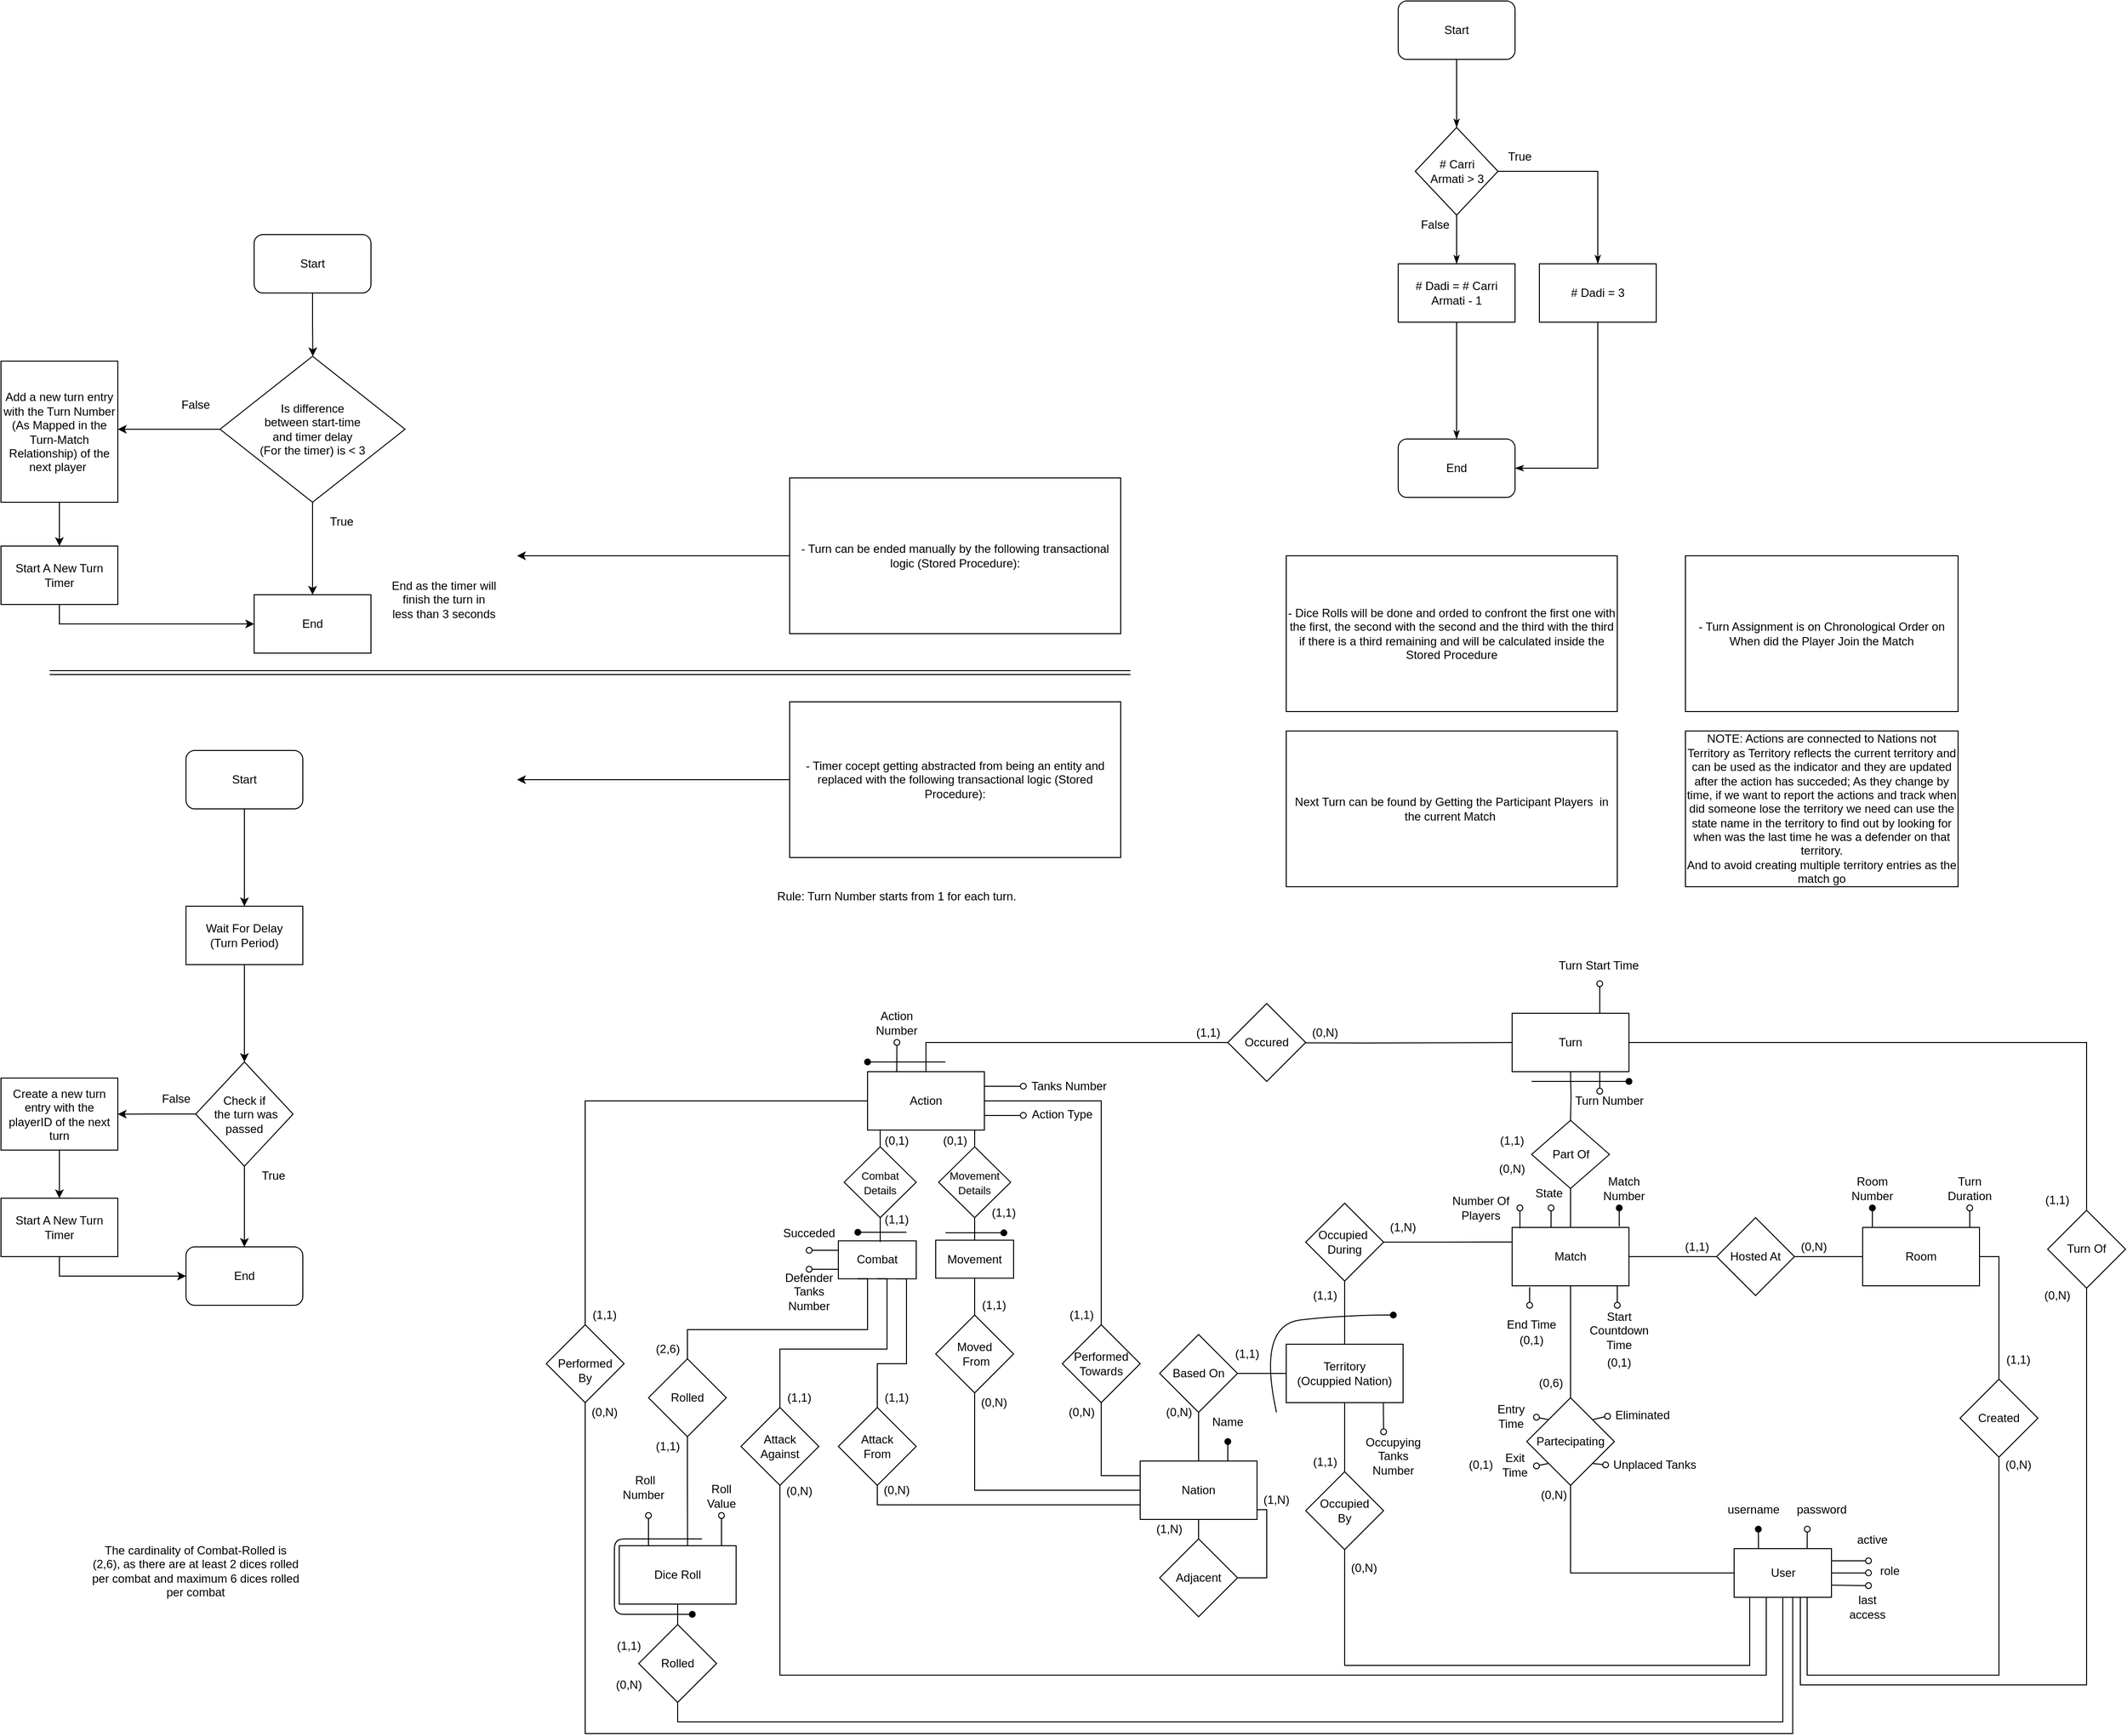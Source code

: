 <mxfile version="12.6.5" type="device"><diagram id="C5RBs43oDa-KdzZeNtuy" name="Page-1"><mxGraphModel dx="1323" dy="1460" grid="1" gridSize="10" guides="1" tooltips="1" connect="1" arrows="1" fold="1" page="1" pageScale="1" pageWidth="827" pageHeight="1169" math="0" shadow="0"><root><mxCell id="WIyWlLk6GJQsqaUBKTNV-0"/><mxCell id="WIyWlLk6GJQsqaUBKTNV-1" parent="WIyWlLk6GJQsqaUBKTNV-0"/><mxCell id="yqti4uq0czyVvfHyDciS-51" style="edgeStyle=orthogonalEdgeStyle;rounded=0;orthogonalLoop=1;jettySize=auto;html=1;exitX=0.5;exitY=0;exitDx=0;exitDy=0;endArrow=none;endFill=0;fillColor=#0A0A0A;" parent="WIyWlLk6GJQsqaUBKTNV-1" source="yqti4uq0czyVvfHyDciS-12" target="yqti4uq0czyVvfHyDciS-31" edge="1"><mxGeometry relative="1" as="geometry"/></mxCell><mxCell id="yqti4uq0czyVvfHyDciS-178" style="edgeStyle=none;rounded=0;orthogonalLoop=1;jettySize=auto;html=1;exitX=0.831;exitY=1;exitDx=0;exitDy=0;endArrow=oval;endFill=0;fillColor=#0A0A0A;exitPerimeter=0;" parent="WIyWlLk6GJQsqaUBKTNV-1" source="yqti4uq0czyVvfHyDciS-12" edge="1"><mxGeometry relative="1" as="geometry"><mxPoint x="670" y="810" as="targetPoint"/></mxGeometry></mxCell><mxCell id="yqti4uq0czyVvfHyDciS-12" value="Territory&lt;br&gt;(Ocuppied Nation)" style="rounded=0;whiteSpace=wrap;html=1;" parent="WIyWlLk6GJQsqaUBKTNV-1" vertex="1"><mxGeometry x="570" y="720" width="120" height="60" as="geometry"/></mxCell><mxCell id="yqti4uq0czyVvfHyDciS-61" style="edgeStyle=orthogonalEdgeStyle;rounded=0;orthogonalLoop=1;jettySize=auto;html=1;exitX=0.5;exitY=1;exitDx=0;exitDy=0;endArrow=none;endFill=0;fillColor=#0A0A0A;" parent="WIyWlLk6GJQsqaUBKTNV-1" source="yqti4uq0czyVvfHyDciS-65" target="yqti4uq0czyVvfHyDciS-7" edge="1"><mxGeometry relative="1" as="geometry"/></mxCell><mxCell id="yqti4uq0czyVvfHyDciS-156" style="rounded=0;orthogonalLoop=1;jettySize=auto;html=1;exitX=0.75;exitY=1;exitDx=0;exitDy=0;endArrow=oval;endFill=0;fillColor=#0A0A0A;" parent="WIyWlLk6GJQsqaUBKTNV-1" edge="1"><mxGeometry relative="1" as="geometry"><mxPoint x="892" y="460" as="targetPoint"/><mxPoint x="892" y="440" as="sourcePoint"/></mxGeometry></mxCell><mxCell id="sZHgQx3Bsur1kE5qnjvP-2" style="edgeStyle=orthogonalEdgeStyle;rounded=0;orthogonalLoop=1;jettySize=auto;html=1;exitX=0.75;exitY=0;exitDx=0;exitDy=0;endArrow=oval;endFill=0;" parent="WIyWlLk6GJQsqaUBKTNV-1" source="yqti4uq0czyVvfHyDciS-13" edge="1"><mxGeometry relative="1" as="geometry"><mxPoint x="892" y="349.667" as="targetPoint"/></mxGeometry></mxCell><mxCell id="yqti4uq0czyVvfHyDciS-13" value="Turn" style="rounded=0;whiteSpace=wrap;html=1;" parent="WIyWlLk6GJQsqaUBKTNV-1" vertex="1"><mxGeometry x="802" y="380" width="120" height="60" as="geometry"/></mxCell><mxCell id="yqti4uq0czyVvfHyDciS-200" style="edgeStyle=orthogonalEdgeStyle;rounded=0;orthogonalLoop=1;jettySize=auto;html=1;exitX=1;exitY=0.5;exitDx=0;exitDy=0;entryX=0;entryY=0.25;entryDx=0;entryDy=0;endArrow=none;endFill=0;fillColor=#0A0A0A;" parent="WIyWlLk6GJQsqaUBKTNV-1" source="yqti4uq0czyVvfHyDciS-205" target="yqti4uq0czyVvfHyDciS-8" edge="1"><mxGeometry relative="1" as="geometry"><Array as="points"><mxPoint x="380" y="855"/></Array></mxGeometry></mxCell><mxCell id="yqti4uq0czyVvfHyDciS-298" style="edgeStyle=orthogonalEdgeStyle;rounded=0;orthogonalLoop=1;jettySize=auto;html=1;exitX=0.75;exitY=1;exitDx=0;exitDy=0;endArrow=oval;endFill=0;fillColor=#0A0A0A;" parent="WIyWlLk6GJQsqaUBKTNV-1" source="yqti4uq0czyVvfHyDciS-15" edge="1"><mxGeometry relative="1" as="geometry"><mxPoint x="170.167" y="410.0" as="targetPoint"/></mxGeometry></mxCell><mxCell id="RRB6qrhO02qv0xSvZwWf-29" style="edgeStyle=none;rounded=0;orthogonalLoop=1;jettySize=auto;html=1;exitX=0;exitY=0.75;exitDx=0;exitDy=0;endArrow=oval;endFill=0;" parent="WIyWlLk6GJQsqaUBKTNV-1" source="yqti4uq0czyVvfHyDciS-15" edge="1"><mxGeometry relative="1" as="geometry"><mxPoint x="300" y="454.935" as="targetPoint"/></mxGeometry></mxCell><mxCell id="RRB6qrhO02qv0xSvZwWf-30" style="edgeStyle=none;rounded=0;orthogonalLoop=1;jettySize=auto;html=1;exitX=0;exitY=0.25;exitDx=0;exitDy=0;endArrow=oval;endFill=0;" parent="WIyWlLk6GJQsqaUBKTNV-1" source="yqti4uq0czyVvfHyDciS-15" edge="1"><mxGeometry relative="1" as="geometry"><mxPoint x="300" y="484.935" as="targetPoint"/></mxGeometry></mxCell><mxCell id="yqti4uq0czyVvfHyDciS-15" value="Action" style="rounded=0;whiteSpace=wrap;html=1;direction=west;" parent="WIyWlLk6GJQsqaUBKTNV-1" vertex="1"><mxGeometry x="140" y="440" width="120" height="60" as="geometry"/></mxCell><mxCell id="yqti4uq0czyVvfHyDciS-125" style="edgeStyle=none;rounded=0;orthogonalLoop=1;jettySize=auto;html=1;exitX=0;exitY=0;exitDx=0;exitDy=0;endArrow=oval;endFill=0;fillColor=#0A0A0A;" parent="WIyWlLk6GJQsqaUBKTNV-1" source="yqti4uq0czyVvfHyDciS-19" edge="1"><mxGeometry relative="1" as="geometry"><mxPoint x="827" y="795" as="targetPoint"/><mxPoint x="897" y="866.5" as="sourcePoint"/><Array as="points"><mxPoint x="827" y="795"/></Array></mxGeometry></mxCell><mxCell id="ak5WXKSzXfQnPrn6XTgO-24" style="edgeStyle=orthogonalEdgeStyle;rounded=0;orthogonalLoop=1;jettySize=auto;html=1;exitX=0.5;exitY=0;exitDx=0;exitDy=0;entryX=0.5;entryY=1;entryDx=0;entryDy=0;endArrow=none;endFill=0;" parent="WIyWlLk6GJQsqaUBKTNV-1" source="yqti4uq0czyVvfHyDciS-19" target="yqti4uq0czyVvfHyDciS-7" edge="1"><mxGeometry relative="1" as="geometry"><mxPoint x="862" y="695" as="targetPoint"/></mxGeometry></mxCell><mxCell id="ak5WXKSzXfQnPrn6XTgO-30" style="edgeStyle=orthogonalEdgeStyle;rounded=0;orthogonalLoop=1;jettySize=auto;html=1;exitX=0.5;exitY=1;exitDx=0;exitDy=0;entryX=0;entryY=0.5;entryDx=0;entryDy=0;endArrow=none;endFill=0;" parent="WIyWlLk6GJQsqaUBKTNV-1" source="yqti4uq0czyVvfHyDciS-19" target="yqti4uq0czyVvfHyDciS-0" edge="1"><mxGeometry relative="1" as="geometry"><Array as="points"><mxPoint x="862" y="955"/></Array><mxPoint x="1012" y="981" as="targetPoint"/></mxGeometry></mxCell><mxCell id="RRB6qrhO02qv0xSvZwWf-2" style="rounded=0;orthogonalLoop=1;jettySize=auto;html=1;exitX=1;exitY=0;exitDx=0;exitDy=0;endArrow=oval;endFill=0;" parent="WIyWlLk6GJQsqaUBKTNV-1" source="yqti4uq0czyVvfHyDciS-19" edge="1"><mxGeometry relative="1" as="geometry"><mxPoint x="900" y="794" as="targetPoint"/></mxGeometry></mxCell><mxCell id="RRB6qrhO02qv0xSvZwWf-3" style="edgeStyle=none;rounded=0;orthogonalLoop=1;jettySize=auto;html=1;exitX=1;exitY=1;exitDx=0;exitDy=0;endArrow=oval;endFill=0;" parent="WIyWlLk6GJQsqaUBKTNV-1" source="yqti4uq0czyVvfHyDciS-19" edge="1"><mxGeometry relative="1" as="geometry"><mxPoint x="898" y="844" as="targetPoint"/></mxGeometry></mxCell><mxCell id="yqti4uq0czyVvfHyDciS-19" value="Partecipating" style="rhombus;whiteSpace=wrap;html=1;" parent="WIyWlLk6GJQsqaUBKTNV-1" vertex="1"><mxGeometry x="817" y="775" width="90" height="90" as="geometry"/></mxCell><mxCell id="yqti4uq0czyVvfHyDciS-52" style="edgeStyle=orthogonalEdgeStyle;rounded=0;orthogonalLoop=1;jettySize=auto;html=1;exitX=1;exitY=0.5;exitDx=0;exitDy=0;entryX=0;entryY=0.25;entryDx=0;entryDy=0;endArrow=none;endFill=0;fillColor=#0A0A0A;" parent="WIyWlLk6GJQsqaUBKTNV-1" source="yqti4uq0czyVvfHyDciS-31" target="yqti4uq0czyVvfHyDciS-7" edge="1"><mxGeometry relative="1" as="geometry"><mxPoint x="580.0" y="615.14" as="sourcePoint"/><Array as="points"/></mxGeometry></mxCell><mxCell id="yqti4uq0czyVvfHyDciS-31" value="Occupied&amp;nbsp;&lt;br&gt;During" style="rhombus;whiteSpace=wrap;html=1;" parent="WIyWlLk6GJQsqaUBKTNV-1" vertex="1"><mxGeometry x="590" y="575.14" width="80" height="80" as="geometry"/></mxCell><mxCell id="yqti4uq0czyVvfHyDciS-69" style="edgeStyle=orthogonalEdgeStyle;rounded=0;orthogonalLoop=1;jettySize=auto;html=1;exitX=0.5;exitY=0;exitDx=0;exitDy=0;endArrow=none;endFill=0;fillColor=#0A0A0A;entryX=0;entryY=0.5;entryDx=0;entryDy=0;" parent="WIyWlLk6GJQsqaUBKTNV-1" target="yqti4uq0czyVvfHyDciS-13" edge="1"><mxGeometry relative="1" as="geometry"><mxPoint x="670" y="410" as="targetPoint"/><Array as="points"/><mxPoint x="500.0" y="410" as="sourcePoint"/></mxGeometry></mxCell><mxCell id="yqti4uq0czyVvfHyDciS-71" style="edgeStyle=orthogonalEdgeStyle;rounded=0;orthogonalLoop=1;jettySize=auto;html=1;exitX=0.5;exitY=1;exitDx=0;exitDy=0;entryX=0.5;entryY=1;entryDx=0;entryDy=0;endArrow=none;endFill=0;fillColor=#0A0A0A;" parent="WIyWlLk6GJQsqaUBKTNV-1" source="yqti4uq0czyVvfHyDciS-38" target="yqti4uq0czyVvfHyDciS-15" edge="1"><mxGeometry relative="1" as="geometry"/></mxCell><mxCell id="yqti4uq0czyVvfHyDciS-38" value="Occured" style="rhombus;whiteSpace=wrap;html=1;direction=south;" parent="WIyWlLk6GJQsqaUBKTNV-1" vertex="1"><mxGeometry x="510" y="370" width="80" height="80" as="geometry"/></mxCell><mxCell id="yqti4uq0czyVvfHyDciS-149" style="edgeStyle=orthogonalEdgeStyle;rounded=0;orthogonalLoop=1;jettySize=auto;html=1;exitX=0.5;exitY=1;exitDx=0;exitDy=0;entryX=0;entryY=0.5;entryDx=0;entryDy=0;endArrow=none;endFill=0;fillColor=#0A0A0A;" parent="WIyWlLk6GJQsqaUBKTNV-1" source="yqti4uq0czyVvfHyDciS-47" target="yqti4uq0czyVvfHyDciS-12" edge="1"><mxGeometry relative="1" as="geometry"/></mxCell><mxCell id="yqti4uq0czyVvfHyDciS-154" style="edgeStyle=orthogonalEdgeStyle;rounded=0;orthogonalLoop=1;jettySize=auto;html=1;exitX=0;exitY=0.5;exitDx=0;exitDy=0;entryX=0.5;entryY=0;entryDx=0;entryDy=0;endArrow=none;endFill=0;fillColor=#0A0A0A;" parent="WIyWlLk6GJQsqaUBKTNV-1" source="yqti4uq0czyVvfHyDciS-47" target="yqti4uq0czyVvfHyDciS-8" edge="1"><mxGeometry relative="1" as="geometry"/></mxCell><mxCell id="yqti4uq0czyVvfHyDciS-47" value="Based On" style="rhombus;whiteSpace=wrap;html=1;direction=north;" parent="WIyWlLk6GJQsqaUBKTNV-1" vertex="1"><mxGeometry x="440" y="710" width="80" height="80" as="geometry"/></mxCell><mxCell id="yqti4uq0czyVvfHyDciS-55" style="edgeStyle=orthogonalEdgeStyle;rounded=0;orthogonalLoop=1;jettySize=auto;html=1;exitX=1;exitY=0.5;exitDx=0;exitDy=0;entryX=1;entryY=0.5;entryDx=0;entryDy=0;endArrow=none;endFill=0;fillColor=#0A0A0A;" parent="WIyWlLk6GJQsqaUBKTNV-1" source="yqti4uq0czyVvfHyDciS-58" target="yqti4uq0czyVvfHyDciS-6" edge="1"><mxGeometry relative="1" as="geometry"><mxPoint x="1332" y="770" as="sourcePoint"/></mxGeometry></mxCell><mxCell id="yqti4uq0czyVvfHyDciS-57" style="edgeStyle=orthogonalEdgeStyle;rounded=0;orthogonalLoop=1;jettySize=auto;html=1;exitX=0.75;exitY=1;exitDx=0;exitDy=0;entryX=0;entryY=0.5;entryDx=0;entryDy=0;endArrow=none;endFill=0;fillColor=#0A0A0A;" parent="WIyWlLk6GJQsqaUBKTNV-1" source="yqti4uq0czyVvfHyDciS-0" target="yqti4uq0czyVvfHyDciS-58" edge="1"><mxGeometry relative="1" as="geometry"><mxPoint x="1202" y="1006" as="sourcePoint"/><mxPoint x="1332" y="850" as="targetPoint"/><Array as="points"><mxPoint x="1105" y="1060"/><mxPoint x="1302" y="1060"/></Array></mxGeometry></mxCell><mxCell id="yqti4uq0czyVvfHyDciS-58" value="Created" style="rhombus;whiteSpace=wrap;html=1;direction=north;" parent="WIyWlLk6GJQsqaUBKTNV-1" vertex="1"><mxGeometry x="1262" y="756" width="80" height="80" as="geometry"/></mxCell><mxCell id="yqti4uq0czyVvfHyDciS-128" style="edgeStyle=none;rounded=0;orthogonalLoop=1;jettySize=auto;html=1;exitX=0.917;exitY=0;exitDx=0;exitDy=0;endArrow=oval;endFill=0;fillColor=#0A0A0A;exitPerimeter=0;" parent="WIyWlLk6GJQsqaUBKTNV-1" source="yqti4uq0czyVvfHyDciS-6" edge="1"><mxGeometry relative="1" as="geometry"><mxPoint x="1272" y="580" as="targetPoint"/></mxGeometry></mxCell><mxCell id="yqti4uq0czyVvfHyDciS-301" style="edgeStyle=orthogonalEdgeStyle;rounded=0;orthogonalLoop=1;jettySize=auto;html=1;endArrow=oval;endFill=1;fillColor=#0A0A0A;" parent="WIyWlLk6GJQsqaUBKTNV-1" edge="1"><mxGeometry relative="1" as="geometry"><mxPoint x="1172" y="580" as="targetPoint"/><mxPoint x="1172" y="600" as="sourcePoint"/><Array as="points"><mxPoint x="1172" y="590"/><mxPoint x="1172" y="590"/></Array></mxGeometry></mxCell><mxCell id="yqti4uq0czyVvfHyDciS-6" value="Room" style="rounded=0;whiteSpace=wrap;html=1;" parent="WIyWlLk6GJQsqaUBKTNV-1" vertex="1"><mxGeometry x="1162" y="600" width="120" height="60" as="geometry"/></mxCell><mxCell id="yqti4uq0czyVvfHyDciS-21" style="edgeStyle=orthogonalEdgeStyle;rounded=0;orthogonalLoop=1;jettySize=auto;html=1;exitX=1;exitY=0.5;exitDx=0;exitDy=0;entryX=0;entryY=0.5;entryDx=0;entryDy=0;endArrow=none;endFill=0;fillColor=#0A0A0A;" parent="WIyWlLk6GJQsqaUBKTNV-1" source="yqti4uq0czyVvfHyDciS-22" target="yqti4uq0czyVvfHyDciS-6" edge="1"><mxGeometry relative="1" as="geometry"/></mxCell><mxCell id="yqti4uq0czyVvfHyDciS-65" value="Part Of" style="shape=rhombus;html=1;dashed=0;whitespace=wrap;perimeter=rhombusPerimeter;" parent="WIyWlLk6GJQsqaUBKTNV-1" vertex="1"><mxGeometry x="822" y="490" width="80" height="70" as="geometry"/></mxCell><mxCell id="yqti4uq0czyVvfHyDciS-66" style="edgeStyle=orthogonalEdgeStyle;rounded=0;orthogonalLoop=1;jettySize=auto;html=1;exitX=0.5;exitY=1;exitDx=0;exitDy=0;endArrow=none;endFill=0;fillColor=#0A0A0A;" parent="WIyWlLk6GJQsqaUBKTNV-1" target="yqti4uq0czyVvfHyDciS-65" edge="1"><mxGeometry relative="1" as="geometry"><mxPoint x="862" y="440" as="sourcePoint"/><mxPoint x="862" y="600" as="targetPoint"/></mxGeometry></mxCell><mxCell id="yqti4uq0czyVvfHyDciS-79" style="edgeStyle=orthogonalEdgeStyle;rounded=0;orthogonalLoop=1;jettySize=auto;html=1;exitX=0;exitY=0.5;exitDx=0;exitDy=0;endArrow=classic;endFill=1;fillColor=#0A0A0A;" parent="WIyWlLk6GJQsqaUBKTNV-1" source="yqti4uq0czyVvfHyDciS-75" edge="1"><mxGeometry relative="1" as="geometry"><mxPoint x="-220" y="140" as="targetPoint"/></mxGeometry></mxCell><mxCell id="yqti4uq0czyVvfHyDciS-75" value="- Timer cocept getting abstracted from being an entity and replaced with the following transactional logic (Stored Procedure):&lt;br&gt;" style="text;html=1;strokeColor=#000000;fillColor=none;align=center;verticalAlign=middle;whiteSpace=wrap;rounded=0;" parent="WIyWlLk6GJQsqaUBKTNV-1" vertex="1"><mxGeometry x="60" y="60" width="340" height="160" as="geometry"/></mxCell><mxCell id="yqti4uq0czyVvfHyDciS-81" style="edgeStyle=orthogonalEdgeStyle;rounded=0;orthogonalLoop=1;jettySize=auto;html=1;exitX=0.5;exitY=1;exitDx=0;exitDy=0;endArrow=classic;endFill=1;fillColor=#0A0A0A;" parent="WIyWlLk6GJQsqaUBKTNV-1" source="yqti4uq0czyVvfHyDciS-76" edge="1"><mxGeometry relative="1" as="geometry"><mxPoint x="-500" y="270" as="targetPoint"/></mxGeometry></mxCell><mxCell id="yqti4uq0czyVvfHyDciS-76" value="Start" style="rounded=1;whiteSpace=wrap;html=1;" parent="WIyWlLk6GJQsqaUBKTNV-1" vertex="1"><mxGeometry x="-560" y="110" width="120" height="60" as="geometry"/></mxCell><mxCell id="yqti4uq0czyVvfHyDciS-84" style="edgeStyle=orthogonalEdgeStyle;rounded=0;orthogonalLoop=1;jettySize=auto;html=1;exitX=0.5;exitY=1;exitDx=0;exitDy=0;endArrow=classic;endFill=1;fillColor=#0A0A0A;" parent="WIyWlLk6GJQsqaUBKTNV-1" source="yqti4uq0czyVvfHyDciS-83" edge="1"><mxGeometry relative="1" as="geometry"><mxPoint x="-500" y="430" as="targetPoint"/></mxGeometry></mxCell><mxCell id="yqti4uq0czyVvfHyDciS-83" value="Wait For Delay&lt;br&gt;(Turn Period)" style="rounded=0;whiteSpace=wrap;html=1;strokeColor=#000000;" parent="WIyWlLk6GJQsqaUBKTNV-1" vertex="1"><mxGeometry x="-560" y="270" width="120" height="60" as="geometry"/></mxCell><mxCell id="yqti4uq0czyVvfHyDciS-86" style="edgeStyle=orthogonalEdgeStyle;rounded=0;orthogonalLoop=1;jettySize=auto;html=1;exitX=0.5;exitY=1;exitDx=0;exitDy=0;endArrow=classic;endFill=1;fillColor=#0A0A0A;" parent="WIyWlLk6GJQsqaUBKTNV-1" source="yqti4uq0czyVvfHyDciS-85" edge="1"><mxGeometry relative="1" as="geometry"><mxPoint x="-500" y="620" as="targetPoint"/></mxGeometry></mxCell><mxCell id="yqti4uq0czyVvfHyDciS-90" value="" style="edgeStyle=orthogonalEdgeStyle;rounded=0;orthogonalLoop=1;jettySize=auto;html=1;endArrow=classic;endFill=1;fillColor=#0A0A0A;" parent="WIyWlLk6GJQsqaUBKTNV-1" source="yqti4uq0czyVvfHyDciS-85" edge="1"><mxGeometry relative="1" as="geometry"><mxPoint x="-630" y="483.57" as="targetPoint"/></mxGeometry></mxCell><mxCell id="yqti4uq0czyVvfHyDciS-85" value="Check if&lt;br&gt;&amp;nbsp;the turn was passed" style="rhombus;whiteSpace=wrap;html=1;strokeColor=#000000;" parent="WIyWlLk6GJQsqaUBKTNV-1" vertex="1"><mxGeometry x="-550" y="430" width="100" height="107.14" as="geometry"/></mxCell><mxCell id="yqti4uq0czyVvfHyDciS-87" value="True" style="text;html=1;strokeColor=none;fillColor=none;align=center;verticalAlign=middle;whiteSpace=wrap;rounded=0;" parent="WIyWlLk6GJQsqaUBKTNV-1" vertex="1"><mxGeometry x="-490" y="537.14" width="40" height="20" as="geometry"/></mxCell><mxCell id="yqti4uq0czyVvfHyDciS-88" value="End" style="rounded=1;whiteSpace=wrap;html=1;strokeColor=#000000;" parent="WIyWlLk6GJQsqaUBKTNV-1" vertex="1"><mxGeometry x="-560" y="620" width="120" height="60" as="geometry"/></mxCell><mxCell id="yqti4uq0czyVvfHyDciS-117" style="edgeStyle=orthogonalEdgeStyle;rounded=0;orthogonalLoop=1;jettySize=auto;html=1;exitX=0.5;exitY=1;exitDx=0;exitDy=0;entryX=0.5;entryY=0;entryDx=0;entryDy=0;endArrow=classic;endFill=1;fillColor=#0A0A0A;" parent="WIyWlLk6GJQsqaUBKTNV-1" source="yqti4uq0czyVvfHyDciS-91" target="yqti4uq0czyVvfHyDciS-116" edge="1"><mxGeometry relative="1" as="geometry"/></mxCell><mxCell id="yqti4uq0czyVvfHyDciS-91" value="Create a new turn entry with the playerID of the next turn" style="rounded=0;whiteSpace=wrap;html=1;strokeColor=#000000;" parent="WIyWlLk6GJQsqaUBKTNV-1" vertex="1"><mxGeometry x="-750" y="446.57" width="120" height="74" as="geometry"/></mxCell><mxCell id="yqti4uq0czyVvfHyDciS-92" value="False" style="text;html=1;strokeColor=none;fillColor=none;align=center;verticalAlign=middle;whiteSpace=wrap;rounded=0;" parent="WIyWlLk6GJQsqaUBKTNV-1" vertex="1"><mxGeometry x="-590" y="457.5" width="40" height="20" as="geometry"/></mxCell><mxCell id="yqti4uq0czyVvfHyDciS-95" style="edgeStyle=orthogonalEdgeStyle;rounded=0;orthogonalLoop=1;jettySize=auto;html=1;exitX=0;exitY=0.5;exitDx=0;exitDy=0;endArrow=classic;endFill=1;fillColor=#0A0A0A;" parent="WIyWlLk6GJQsqaUBKTNV-1" source="yqti4uq0czyVvfHyDciS-94" edge="1"><mxGeometry relative="1" as="geometry"><mxPoint x="-220" y="-90" as="targetPoint"/></mxGeometry></mxCell><mxCell id="yqti4uq0czyVvfHyDciS-94" value="- Turn can be ended manually by the following transactional logic (Stored Procedure):" style="text;html=1;strokeColor=#000000;fillColor=none;align=center;verticalAlign=middle;whiteSpace=wrap;rounded=0;" parent="WIyWlLk6GJQsqaUBKTNV-1" vertex="1"><mxGeometry x="60" y="-170" width="340" height="160" as="geometry"/></mxCell><mxCell id="yqti4uq0czyVvfHyDciS-97" value="" style="shape=link;html=1;endArrow=classic;endFill=1;fillColor=#0A0A0A;" parent="WIyWlLk6GJQsqaUBKTNV-1" edge="1"><mxGeometry width="50" height="50" relative="1" as="geometry"><mxPoint x="-700" y="30" as="sourcePoint"/><mxPoint x="410" y="30" as="targetPoint"/></mxGeometry></mxCell><mxCell id="yqti4uq0czyVvfHyDciS-99" style="edgeStyle=orthogonalEdgeStyle;rounded=0;orthogonalLoop=1;jettySize=auto;html=1;exitX=0.5;exitY=1;exitDx=0;exitDy=0;endArrow=classic;endFill=1;fillColor=#0A0A0A;" parent="WIyWlLk6GJQsqaUBKTNV-1" source="yqti4uq0czyVvfHyDciS-98" edge="1"><mxGeometry relative="1" as="geometry"><mxPoint x="-429.714" y="-295" as="targetPoint"/></mxGeometry></mxCell><mxCell id="yqti4uq0czyVvfHyDciS-98" value="Start" style="rounded=1;whiteSpace=wrap;html=1;strokeColor=#000000;" parent="WIyWlLk6GJQsqaUBKTNV-1" vertex="1"><mxGeometry x="-490" y="-420" width="120" height="60" as="geometry"/></mxCell><mxCell id="yqti4uq0czyVvfHyDciS-101" style="edgeStyle=orthogonalEdgeStyle;rounded=0;orthogonalLoop=1;jettySize=auto;html=1;exitX=0.5;exitY=1;exitDx=0;exitDy=0;endArrow=classic;endFill=1;fillColor=#0A0A0A;entryX=0.5;entryY=0;entryDx=0;entryDy=0;" parent="WIyWlLk6GJQsqaUBKTNV-1" source="yqti4uq0czyVvfHyDciS-100" target="yqti4uq0czyVvfHyDciS-103" edge="1"><mxGeometry relative="1" as="geometry"><mxPoint x="-430" y="-75" as="targetPoint"/></mxGeometry></mxCell><mxCell id="yqti4uq0czyVvfHyDciS-106" style="edgeStyle=orthogonalEdgeStyle;rounded=0;orthogonalLoop=1;jettySize=auto;html=1;exitX=0;exitY=0.5;exitDx=0;exitDy=0;endArrow=classic;endFill=1;fillColor=#0A0A0A;" parent="WIyWlLk6GJQsqaUBKTNV-1" source="yqti4uq0czyVvfHyDciS-100" edge="1"><mxGeometry relative="1" as="geometry"><mxPoint x="-630" y="-220" as="targetPoint"/></mxGeometry></mxCell><mxCell id="yqti4uq0czyVvfHyDciS-100" value="Is difference &lt;br&gt;between start-time &lt;br&gt;and timer delay &lt;br&gt;(For the timer) is &amp;lt; 3" style="rhombus;whiteSpace=wrap;html=1;strokeColor=#000000;" parent="WIyWlLk6GJQsqaUBKTNV-1" vertex="1"><mxGeometry x="-525" y="-295" width="190" height="150" as="geometry"/></mxCell><mxCell id="yqti4uq0czyVvfHyDciS-103" value="End" style="rounded=0;whiteSpace=wrap;html=1;strokeColor=#000000;" parent="WIyWlLk6GJQsqaUBKTNV-1" vertex="1"><mxGeometry x="-490" y="-50" width="120" height="60" as="geometry"/></mxCell><mxCell id="yqti4uq0czyVvfHyDciS-104" value="True" style="text;html=1;strokeColor=none;fillColor=none;align=center;verticalAlign=middle;whiteSpace=wrap;rounded=0;" parent="WIyWlLk6GJQsqaUBKTNV-1" vertex="1"><mxGeometry x="-420" y="-135" width="40" height="20" as="geometry"/></mxCell><mxCell id="yqti4uq0czyVvfHyDciS-105" value="End as the timer will finish the turn in less than 3 seconds" style="text;html=1;strokeColor=none;fillColor=none;align=center;verticalAlign=middle;whiteSpace=wrap;rounded=0;" parent="WIyWlLk6GJQsqaUBKTNV-1" vertex="1"><mxGeometry x="-350" y="-75" width="110" height="60" as="geometry"/></mxCell><mxCell id="yqti4uq0czyVvfHyDciS-107" value="False" style="text;html=1;strokeColor=none;fillColor=none;align=center;verticalAlign=middle;whiteSpace=wrap;rounded=0;" parent="WIyWlLk6GJQsqaUBKTNV-1" vertex="1"><mxGeometry x="-570" y="-255" width="40" height="20" as="geometry"/></mxCell><mxCell id="yqti4uq0czyVvfHyDciS-113" style="edgeStyle=orthogonalEdgeStyle;rounded=0;orthogonalLoop=1;jettySize=auto;html=1;exitX=0.5;exitY=1;exitDx=0;exitDy=0;entryX=0.5;entryY=0;entryDx=0;entryDy=0;endArrow=classic;endFill=1;fillColor=#0A0A0A;" parent="WIyWlLk6GJQsqaUBKTNV-1" source="yqti4uq0czyVvfHyDciS-108" target="yqti4uq0czyVvfHyDciS-112" edge="1"><mxGeometry relative="1" as="geometry"/></mxCell><mxCell id="yqti4uq0czyVvfHyDciS-108" value="Add a new turn entry with the Turn Number (As Mapped in the Turn-Match Relationship) of the next player&amp;nbsp;" style="rounded=0;whiteSpace=wrap;html=1;strokeColor=#000000;" parent="WIyWlLk6GJQsqaUBKTNV-1" vertex="1"><mxGeometry x="-750" y="-290" width="120" height="145" as="geometry"/></mxCell><mxCell id="yqti4uq0czyVvfHyDciS-111" value="- Dice Rolls will be done and orded to confront the first one with the first, the second with the second and the third with the third if there is a third remaining and will be calculated inside the Stored Procedure" style="text;html=1;strokeColor=#000000;fillColor=none;align=center;verticalAlign=middle;whiteSpace=wrap;rounded=0;" parent="WIyWlLk6GJQsqaUBKTNV-1" vertex="1"><mxGeometry x="570" y="-90" width="340" height="160" as="geometry"/></mxCell><mxCell id="yqti4uq0czyVvfHyDciS-114" style="edgeStyle=orthogonalEdgeStyle;rounded=0;orthogonalLoop=1;jettySize=auto;html=1;exitX=0.5;exitY=1;exitDx=0;exitDy=0;entryX=0;entryY=0.5;entryDx=0;entryDy=0;endArrow=classic;endFill=1;fillColor=#0A0A0A;" parent="WIyWlLk6GJQsqaUBKTNV-1" source="yqti4uq0czyVvfHyDciS-112" target="yqti4uq0czyVvfHyDciS-103" edge="1"><mxGeometry relative="1" as="geometry"/></mxCell><mxCell id="yqti4uq0czyVvfHyDciS-112" value="Start A New Turn Timer" style="rounded=0;whiteSpace=wrap;html=1;strokeColor=#000000;" parent="WIyWlLk6GJQsqaUBKTNV-1" vertex="1"><mxGeometry x="-750" y="-100" width="120" height="60" as="geometry"/></mxCell><mxCell id="yqti4uq0czyVvfHyDciS-115" value="- Turn Assignment is on Chronological Order on When did the Player Join the Match" style="text;html=1;strokeColor=#000000;fillColor=none;align=center;verticalAlign=middle;whiteSpace=wrap;rounded=0;" parent="WIyWlLk6GJQsqaUBKTNV-1" vertex="1"><mxGeometry x="980" y="-90" width="280" height="160" as="geometry"/></mxCell><mxCell id="yqti4uq0czyVvfHyDciS-118" style="edgeStyle=orthogonalEdgeStyle;rounded=0;orthogonalLoop=1;jettySize=auto;html=1;exitX=0.5;exitY=1;exitDx=0;exitDy=0;entryX=0;entryY=0.5;entryDx=0;entryDy=0;endArrow=classic;endFill=1;fillColor=#0A0A0A;" parent="WIyWlLk6GJQsqaUBKTNV-1" source="yqti4uq0czyVvfHyDciS-116" target="yqti4uq0czyVvfHyDciS-88" edge="1"><mxGeometry relative="1" as="geometry"/></mxCell><mxCell id="yqti4uq0czyVvfHyDciS-116" value="Start A New Turn Timer" style="rounded=0;whiteSpace=wrap;html=1;strokeColor=#000000;" parent="WIyWlLk6GJQsqaUBKTNV-1" vertex="1"><mxGeometry x="-750" y="570" width="120" height="60" as="geometry"/></mxCell><mxCell id="yqti4uq0czyVvfHyDciS-121" value="Next Turn can be found by Getting the Participant Players&amp;nbsp; in the current Match&amp;nbsp;" style="text;html=1;strokeColor=#000000;fillColor=none;align=center;verticalAlign=middle;whiteSpace=wrap;rounded=0;" parent="WIyWlLk6GJQsqaUBKTNV-1" vertex="1"><mxGeometry x="570" y="90" width="340" height="160" as="geometry"/></mxCell><mxCell id="yqti4uq0czyVvfHyDciS-124" value="Entry Time" style="text;html=1;strokeColor=none;fillColor=none;align=center;verticalAlign=middle;whiteSpace=wrap;rounded=0;" parent="WIyWlLk6GJQsqaUBKTNV-1" vertex="1"><mxGeometry x="781" y="784" width="40" height="20" as="geometry"/></mxCell><mxCell id="yqti4uq0czyVvfHyDciS-126" value="Turn Duration" style="text;html=1;strokeColor=none;fillColor=none;align=center;verticalAlign=middle;whiteSpace=wrap;rounded=0;" parent="WIyWlLk6GJQsqaUBKTNV-1" vertex="1"><mxGeometry x="1252" y="550" width="40" height="20" as="geometry"/></mxCell><mxCell id="yqti4uq0czyVvfHyDciS-141" style="edgeStyle=orthogonalEdgeStyle;rounded=0;orthogonalLoop=1;jettySize=auto;html=1;exitX=0.5;exitY=0;exitDx=0;exitDy=0;entryX=1;entryY=0.5;entryDx=0;entryDy=0;endArrow=none;endFill=0;fillColor=#0A0A0A;" parent="WIyWlLk6GJQsqaUBKTNV-1" source="yqti4uq0czyVvfHyDciS-139" target="yqti4uq0czyVvfHyDciS-15" edge="1"><mxGeometry relative="1" as="geometry"><mxPoint x="-100" y="780" as="sourcePoint"/></mxGeometry></mxCell><mxCell id="yqti4uq0czyVvfHyDciS-139" value="&lt;br&gt;Performed&lt;br&gt;By" style="rhombus;whiteSpace=wrap;html=1;strokeColor=#000000;" parent="WIyWlLk6GJQsqaUBKTNV-1" vertex="1"><mxGeometry x="-190" y="700" width="80" height="80" as="geometry"/></mxCell><mxCell id="yqti4uq0czyVvfHyDciS-145" style="edgeStyle=orthogonalEdgeStyle;rounded=0;orthogonalLoop=1;jettySize=auto;html=1;exitX=0.5;exitY=0;exitDx=0;exitDy=0;entryX=1;entryY=0.5;entryDx=0;entryDy=0;endArrow=none;endFill=0;fillColor=#0A0A0A;" parent="WIyWlLk6GJQsqaUBKTNV-1" source="yqti4uq0czyVvfHyDciS-143" edge="1"><mxGeometry relative="1" as="geometry"><Array as="points"><mxPoint x="1392" y="410"/></Array><mxPoint x="922" y="410" as="targetPoint"/></mxGeometry></mxCell><mxCell id="yqti4uq0czyVvfHyDciS-146" style="edgeStyle=orthogonalEdgeStyle;rounded=0;orthogonalLoop=1;jettySize=auto;html=1;exitX=0.5;exitY=1;exitDx=0;exitDy=0;endArrow=none;endFill=0;fillColor=#0A0A0A;entryX=0.676;entryY=1.005;entryDx=0;entryDy=0;entryPerimeter=0;" parent="WIyWlLk6GJQsqaUBKTNV-1" source="yqti4uq0czyVvfHyDciS-143" target="yqti4uq0czyVvfHyDciS-0" edge="1"><mxGeometry relative="1" as="geometry"><mxPoint x="1049.8" y="1006.65" as="targetPoint"/><Array as="points"><mxPoint x="1392" y="1070"/><mxPoint x="1098" y="1070"/><mxPoint x="1098" y="980"/></Array></mxGeometry></mxCell><mxCell id="yqti4uq0czyVvfHyDciS-143" value="Turn Of" style="rhombus;whiteSpace=wrap;html=1;strokeColor=#000000;" parent="WIyWlLk6GJQsqaUBKTNV-1" vertex="1"><mxGeometry x="1352" y="582.36" width="80" height="80" as="geometry"/></mxCell><mxCell id="yqti4uq0czyVvfHyDciS-50" value="" style="group;direction=south;" parent="WIyWlLk6GJQsqaUBKTNV-1" vertex="1" connectable="0"><mxGeometry x="420" y="860" width="100" height="151" as="geometry"/></mxCell><mxCell id="yqti4uq0czyVvfHyDciS-8" value="Nation" style="rounded=0;whiteSpace=wrap;html=1;direction=east;" parent="yqti4uq0czyVvfHyDciS-50" vertex="1"><mxGeometry y="-20" width="120" height="60" as="geometry"/></mxCell><mxCell id="yqti4uq0czyVvfHyDciS-49" value="" style="group" parent="yqti4uq0czyVvfHyDciS-50" vertex="1" connectable="0"><mxGeometry x="20" y="60" width="80" height="80" as="geometry"/></mxCell><mxCell id="yqti4uq0czyVvfHyDciS-9" value="Adjacent" style="rhombus;whiteSpace=wrap;html=1;direction=east;" parent="yqti4uq0czyVvfHyDciS-49" vertex="1"><mxGeometry width="80" height="80" as="geometry"/></mxCell><mxCell id="yqti4uq0czyVvfHyDciS-147" style="edgeStyle=orthogonalEdgeStyle;rounded=0;orthogonalLoop=1;jettySize=auto;html=1;exitX=1;exitY=0.5;exitDx=0;exitDy=0;entryX=1;entryY=0.5;entryDx=0;entryDy=0;endArrow=none;endFill=0;fillColor=#0A0A0A;" parent="yqti4uq0czyVvfHyDciS-50" source="yqti4uq0czyVvfHyDciS-8" target="yqti4uq0czyVvfHyDciS-9" edge="1"><mxGeometry relative="1" as="geometry"><Array as="points"><mxPoint x="120" y="30"/><mxPoint x="130" y="30"/><mxPoint x="130" y="100"/></Array></mxGeometry></mxCell><mxCell id="yqti4uq0czyVvfHyDciS-204" style="edgeStyle=orthogonalEdgeStyle;rounded=0;orthogonalLoop=1;jettySize=auto;html=1;exitX=0.5;exitY=0;exitDx=0;exitDy=0;entryX=0.5;entryY=1;entryDx=0;entryDy=0;endArrow=none;endFill=0;fillColor=#0A0A0A;" parent="yqti4uq0czyVvfHyDciS-50" source="yqti4uq0czyVvfHyDciS-9" target="yqti4uq0czyVvfHyDciS-8" edge="1"><mxGeometry relative="1" as="geometry"/></mxCell><mxCell id="yqti4uq0czyVvfHyDciS-227" value="(1,N)" style="text;html=1;strokeColor=none;fillColor=none;align=center;verticalAlign=middle;whiteSpace=wrap;rounded=0;" parent="yqti4uq0czyVvfHyDciS-50" vertex="1"><mxGeometry x="10" y="40" width="40" height="20" as="geometry"/></mxCell><mxCell id="yqti4uq0czyVvfHyDciS-152" style="edgeStyle=orthogonalEdgeStyle;rounded=0;orthogonalLoop=1;jettySize=auto;html=1;exitX=0.5;exitY=0;exitDx=0;exitDy=0;entryX=0.5;entryY=1;entryDx=0;entryDy=0;endArrow=none;endFill=0;fillColor=#0A0A0A;" parent="WIyWlLk6GJQsqaUBKTNV-1" source="yqti4uq0czyVvfHyDciS-151" target="yqti4uq0czyVvfHyDciS-12" edge="1"><mxGeometry relative="1" as="geometry"/></mxCell><mxCell id="yqti4uq0czyVvfHyDciS-153" style="edgeStyle=orthogonalEdgeStyle;rounded=0;orthogonalLoop=1;jettySize=auto;html=1;exitX=0.5;exitY=1;exitDx=0;exitDy=0;endArrow=none;endFill=0;fillColor=#0A0A0A;entryX=0.156;entryY=0.988;entryDx=0;entryDy=0;entryPerimeter=0;" parent="WIyWlLk6GJQsqaUBKTNV-1" source="yqti4uq0czyVvfHyDciS-151" target="yqti4uq0czyVvfHyDciS-0" edge="1"><mxGeometry relative="1" as="geometry"><Array as="points"><mxPoint x="630" y="1050"/><mxPoint x="1046" y="1050"/><mxPoint x="1046" y="979"/></Array><mxPoint x="1019.8" y="1007.6" as="targetPoint"/><mxPoint x="540.0" y="931" as="sourcePoint"/></mxGeometry></mxCell><mxCell id="yqti4uq0czyVvfHyDciS-151" value="Occupied&lt;br&gt;By" style="rhombus;whiteSpace=wrap;html=1;strokeColor=#000000;" parent="WIyWlLk6GJQsqaUBKTNV-1" vertex="1"><mxGeometry x="590" y="851" width="80" height="80" as="geometry"/></mxCell><mxCell id="yqti4uq0czyVvfHyDciS-157" value="Turn Number" style="text;html=1;strokeColor=none;fillColor=none;align=center;verticalAlign=middle;whiteSpace=wrap;rounded=0;" parent="WIyWlLk6GJQsqaUBKTNV-1" vertex="1"><mxGeometry x="857" y="460" width="90" height="20" as="geometry"/></mxCell><mxCell id="yqti4uq0czyVvfHyDciS-158" style="edgeStyle=none;rounded=0;orthogonalLoop=1;jettySize=auto;html=1;exitX=0.75;exitY=0;exitDx=0;exitDy=0;endArrow=oval;endFill=1;fillColor=#0A0A0A;" parent="WIyWlLk6GJQsqaUBKTNV-1" source="yqti4uq0czyVvfHyDciS-8" edge="1"><mxGeometry relative="1" as="geometry"><mxPoint x="510" y="820" as="targetPoint"/></mxGeometry></mxCell><mxCell id="yqti4uq0czyVvfHyDciS-159" value="Name" style="text;html=1;strokeColor=none;fillColor=none;align=center;verticalAlign=middle;whiteSpace=wrap;rounded=0;" parent="WIyWlLk6GJQsqaUBKTNV-1" vertex="1"><mxGeometry x="490" y="790" width="40" height="20" as="geometry"/></mxCell><mxCell id="yqti4uq0czyVvfHyDciS-163" style="edgeStyle=none;rounded=0;orthogonalLoop=1;jettySize=auto;html=1;endArrow=oval;endFill=1;fillColor=#0A0A0A;" parent="WIyWlLk6GJQsqaUBKTNV-1" edge="1"><mxGeometry relative="1" as="geometry"><mxPoint x="912" y="580" as="targetPoint"/><mxPoint x="912" y="599" as="sourcePoint"/></mxGeometry></mxCell><mxCell id="yqti4uq0czyVvfHyDciS-164" value="Match Number" style="text;html=1;strokeColor=none;fillColor=none;align=center;verticalAlign=middle;whiteSpace=wrap;rounded=0;" parent="WIyWlLk6GJQsqaUBKTNV-1" vertex="1"><mxGeometry x="882" y="550" width="70" height="20" as="geometry"/></mxCell><mxCell id="yqti4uq0czyVvfHyDciS-175" value="" style="curved=1;endArrow=oval;html=1;fillColor=#0A0A0A;endFill=1;" parent="WIyWlLk6GJQsqaUBKTNV-1" edge="1"><mxGeometry width="50" height="50" relative="1" as="geometry"><mxPoint x="560" y="790" as="sourcePoint"/><mxPoint x="680" y="690" as="targetPoint"/><Array as="points"><mxPoint x="540" y="700"/><mxPoint x="630" y="690"/></Array></mxGeometry></mxCell><mxCell id="yqti4uq0czyVvfHyDciS-179" value="Occupying&lt;br&gt;Tanks &lt;br&gt;Number" style="text;html=1;strokeColor=none;fillColor=none;align=center;verticalAlign=middle;whiteSpace=wrap;rounded=0;" parent="WIyWlLk6GJQsqaUBKTNV-1" vertex="1"><mxGeometry x="630" y="825" width="100" height="20" as="geometry"/></mxCell><mxCell id="yqti4uq0czyVvfHyDciS-216" style="edgeStyle=orthogonalEdgeStyle;rounded=0;orthogonalLoop=1;jettySize=auto;html=1;exitX=0.75;exitY=1;exitDx=0;exitDy=0;entryX=0.5;entryY=0;entryDx=0;entryDy=0;endArrow=none;endFill=0;fillColor=#0A0A0A;" parent="WIyWlLk6GJQsqaUBKTNV-1" source="yqti4uq0czyVvfHyDciS-195" target="yqti4uq0czyVvfHyDciS-215" edge="1"><mxGeometry relative="1" as="geometry"><Array as="points"><mxPoint x="180" y="740"/><mxPoint x="150" y="740"/></Array></mxGeometry></mxCell><mxCell id="RRB6qrhO02qv0xSvZwWf-32" style="edgeStyle=none;rounded=0;orthogonalLoop=1;jettySize=auto;html=1;exitX=0;exitY=0.75;exitDx=0;exitDy=0;endArrow=oval;endFill=0;" parent="WIyWlLk6GJQsqaUBKTNV-1" source="yqti4uq0czyVvfHyDciS-195" edge="1"><mxGeometry relative="1" as="geometry"><mxPoint x="80" y="643.016" as="targetPoint"/></mxGeometry></mxCell><mxCell id="RRB6qrhO02qv0xSvZwWf-33" style="edgeStyle=none;rounded=0;orthogonalLoop=1;jettySize=auto;html=1;exitX=0;exitY=0.25;exitDx=0;exitDy=0;endArrow=oval;endFill=0;" parent="WIyWlLk6GJQsqaUBKTNV-1" source="yqti4uq0czyVvfHyDciS-195" edge="1"><mxGeometry relative="1" as="geometry"><mxPoint x="80" y="623.553" as="targetPoint"/></mxGeometry></mxCell><mxCell id="yqti4uq0czyVvfHyDciS-195" value="Combat" style="rounded=0;whiteSpace=wrap;html=1;strokeColor=#000000;" parent="WIyWlLk6GJQsqaUBKTNV-1" vertex="1"><mxGeometry x="110" y="613.78" width="80" height="39" as="geometry"/></mxCell><mxCell id="yqti4uq0czyVvfHyDciS-209" style="edgeStyle=orthogonalEdgeStyle;rounded=0;orthogonalLoop=1;jettySize=auto;html=1;exitX=0.5;exitY=1;exitDx=0;exitDy=0;entryX=0;entryY=0.5;entryDx=0;entryDy=0;endArrow=none;endFill=0;fillColor=#0A0A0A;" parent="WIyWlLk6GJQsqaUBKTNV-1" source="yqti4uq0czyVvfHyDciS-210" target="yqti4uq0czyVvfHyDciS-8" edge="1"><mxGeometry relative="1" as="geometry"><mxPoint x="440" y="870" as="targetPoint"/></mxGeometry></mxCell><mxCell id="yqti4uq0czyVvfHyDciS-196" value="Movement" style="rounded=0;whiteSpace=wrap;html=1;strokeColor=#000000;" parent="WIyWlLk6GJQsqaUBKTNV-1" vertex="1"><mxGeometry x="210" y="613.14" width="80" height="39" as="geometry"/></mxCell><mxCell id="yqti4uq0czyVvfHyDciS-208" style="edgeStyle=orthogonalEdgeStyle;rounded=0;orthogonalLoop=1;jettySize=auto;html=1;exitX=0;exitY=0.5;exitDx=0;exitDy=0;entryX=0;entryY=0.5;entryDx=0;entryDy=0;endArrow=none;endFill=0;fillColor=#0A0A0A;" parent="WIyWlLk6GJQsqaUBKTNV-1" source="yqti4uq0czyVvfHyDciS-205" target="yqti4uq0czyVvfHyDciS-15" edge="1"><mxGeometry relative="1" as="geometry"/></mxCell><mxCell id="yqti4uq0czyVvfHyDciS-205" value="Performed&lt;br&gt;Towards" style="rhombus;whiteSpace=wrap;html=1;strokeColor=#000000;direction=south;" parent="WIyWlLk6GJQsqaUBKTNV-1" vertex="1"><mxGeometry x="340" y="700" width="80" height="80" as="geometry"/></mxCell><mxCell id="yqti4uq0czyVvfHyDciS-210" value="Moved&lt;br&gt;&amp;nbsp;From" style="rhombus;whiteSpace=wrap;html=1;strokeColor=#000000;" parent="WIyWlLk6GJQsqaUBKTNV-1" vertex="1"><mxGeometry x="210" y="690" width="80" height="80" as="geometry"/></mxCell><mxCell id="yqti4uq0czyVvfHyDciS-211" style="edgeStyle=orthogonalEdgeStyle;rounded=0;orthogonalLoop=1;jettySize=auto;html=1;exitX=0.5;exitY=1;exitDx=0;exitDy=0;entryX=0.5;entryY=0;entryDx=0;entryDy=0;endArrow=none;endFill=0;fillColor=#0A0A0A;" parent="WIyWlLk6GJQsqaUBKTNV-1" source="yqti4uq0czyVvfHyDciS-196" target="yqti4uq0czyVvfHyDciS-210" edge="1"><mxGeometry relative="1" as="geometry"><mxPoint x="200" y="617.14" as="sourcePoint"/><mxPoint x="420.0" y="870" as="targetPoint"/></mxGeometry></mxCell><mxCell id="yqti4uq0czyVvfHyDciS-219" style="edgeStyle=orthogonalEdgeStyle;rounded=0;orthogonalLoop=1;jettySize=auto;html=1;exitX=0;exitY=0;exitDx=0;exitDy=0;endArrow=none;endFill=0;fillColor=#0A0A0A;entryX=0.328;entryY=1.004;entryDx=0;entryDy=0;entryPerimeter=0;" parent="WIyWlLk6GJQsqaUBKTNV-1" source="yqti4uq0czyVvfHyDciS-260" target="yqti4uq0czyVvfHyDciS-0" edge="1"><mxGeometry relative="1" as="geometry"><mxPoint x="1050" y="1007" as="targetPoint"/><Array as="points"><mxPoint x="50" y="1060"/><mxPoint x="1063" y="1060"/><mxPoint x="1063" y="980"/></Array><mxPoint x="-40" y="860" as="sourcePoint"/></mxGeometry></mxCell><mxCell id="yqti4uq0czyVvfHyDciS-213" value="Attack&lt;br&gt;Against" style="rhombus;whiteSpace=wrap;html=1;strokeColor=#000000;" parent="WIyWlLk6GJQsqaUBKTNV-1" vertex="1"><mxGeometry x="10" y="785" width="80" height="80" as="geometry"/></mxCell><mxCell id="yqti4uq0czyVvfHyDciS-214" style="edgeStyle=orthogonalEdgeStyle;rounded=0;orthogonalLoop=1;jettySize=auto;html=1;exitX=0.5;exitY=1;exitDx=0;exitDy=0;endArrow=none;endFill=0;fillColor=#0A0A0A;" parent="WIyWlLk6GJQsqaUBKTNV-1" source="yqti4uq0czyVvfHyDciS-195" target="yqti4uq0czyVvfHyDciS-213" edge="1"><mxGeometry relative="1" as="geometry"><mxPoint x="80.471" y="865" as="targetPoint"/><mxPoint x="80" y="622.14" as="sourcePoint"/><Array as="points"><mxPoint x="160" y="725"/><mxPoint x="50" y="725"/></Array></mxGeometry></mxCell><mxCell id="yqti4uq0czyVvfHyDciS-218" style="edgeStyle=orthogonalEdgeStyle;rounded=0;orthogonalLoop=1;jettySize=auto;html=1;exitX=0.5;exitY=1;exitDx=0;exitDy=0;entryX=0;entryY=0.75;entryDx=0;entryDy=0;endArrow=none;endFill=0;fillColor=#0A0A0A;" parent="WIyWlLk6GJQsqaUBKTNV-1" source="yqti4uq0czyVvfHyDciS-215" target="yqti4uq0czyVvfHyDciS-8" edge="1"><mxGeometry relative="1" as="geometry"/></mxCell><mxCell id="yqti4uq0czyVvfHyDciS-215" value="Attack &lt;br&gt;From" style="rhombus;whiteSpace=wrap;html=1;strokeColor=#000000;" parent="WIyWlLk6GJQsqaUBKTNV-1" vertex="1"><mxGeometry x="110" y="785" width="80" height="80" as="geometry"/></mxCell><mxCell id="yqti4uq0czyVvfHyDciS-220" value="(0,N)" style="text;html=1;strokeColor=none;fillColor=none;align=center;verticalAlign=middle;whiteSpace=wrap;rounded=0;" parent="WIyWlLk6GJQsqaUBKTNV-1" vertex="1"><mxGeometry x="590" y="390" width="40" height="20" as="geometry"/></mxCell><mxCell id="yqti4uq0czyVvfHyDciS-221" value="(1,1)" style="text;html=1;strokeColor=none;fillColor=none;align=center;verticalAlign=middle;whiteSpace=wrap;rounded=0;" parent="WIyWlLk6GJQsqaUBKTNV-1" vertex="1"><mxGeometry x="470" y="390" width="40" height="20" as="geometry"/></mxCell><mxCell id="yqti4uq0czyVvfHyDciS-222" value="(1,1)" style="text;html=1;strokeColor=none;fillColor=none;align=center;verticalAlign=middle;whiteSpace=wrap;rounded=0;" parent="WIyWlLk6GJQsqaUBKTNV-1" vertex="1"><mxGeometry x="150" y="765" width="40" height="20" as="geometry"/></mxCell><mxCell id="yqti4uq0czyVvfHyDciS-223" value="(1,1)" style="text;html=1;strokeColor=none;fillColor=none;align=center;verticalAlign=middle;whiteSpace=wrap;rounded=0;" parent="WIyWlLk6GJQsqaUBKTNV-1" vertex="1"><mxGeometry x="50" y="765" width="40" height="20" as="geometry"/></mxCell><mxCell id="yqti4uq0czyVvfHyDciS-225" value="(1,1)" style="text;html=1;strokeColor=none;fillColor=none;align=center;verticalAlign=middle;whiteSpace=wrap;rounded=0;" parent="WIyWlLk6GJQsqaUBKTNV-1" vertex="1"><mxGeometry x="250" y="670" width="40" height="20" as="geometry"/></mxCell><mxCell id="yqti4uq0czyVvfHyDciS-226" value="(1,1)" style="text;html=1;strokeColor=none;fillColor=none;align=center;verticalAlign=middle;whiteSpace=wrap;rounded=0;" parent="WIyWlLk6GJQsqaUBKTNV-1" vertex="1"><mxGeometry x="-150" y="680" width="40" height="20" as="geometry"/></mxCell><mxCell id="yqti4uq0czyVvfHyDciS-235" value="(1,N)" style="text;html=1;strokeColor=none;fillColor=none;align=center;verticalAlign=middle;whiteSpace=wrap;rounded=0;" parent="WIyWlLk6GJQsqaUBKTNV-1" vertex="1"><mxGeometry x="540" y="870" width="40" height="20" as="geometry"/></mxCell><mxCell id="yqti4uq0czyVvfHyDciS-236" value="(1,1)" style="text;html=1;strokeColor=none;fillColor=none;align=center;verticalAlign=middle;whiteSpace=wrap;rounded=0;" parent="WIyWlLk6GJQsqaUBKTNV-1" vertex="1"><mxGeometry x="590" y="830.5" width="40" height="20" as="geometry"/></mxCell><mxCell id="yqti4uq0czyVvfHyDciS-237" value="(1,1)" style="text;html=1;strokeColor=none;fillColor=none;align=center;verticalAlign=middle;whiteSpace=wrap;rounded=0;" parent="WIyWlLk6GJQsqaUBKTNV-1" vertex="1"><mxGeometry x="590" y="660" width="40" height="20" as="geometry"/></mxCell><mxCell id="yqti4uq0czyVvfHyDciS-238" value="(1,1)" style="text;html=1;strokeColor=none;fillColor=none;align=center;verticalAlign=middle;whiteSpace=wrap;rounded=0;" parent="WIyWlLk6GJQsqaUBKTNV-1" vertex="1"><mxGeometry x="510" y="720" width="40" height="20" as="geometry"/></mxCell><mxCell id="yqti4uq0czyVvfHyDciS-239" value="(0,N)" style="text;html=1;strokeColor=none;fillColor=none;align=center;verticalAlign=middle;whiteSpace=wrap;rounded=0;" parent="WIyWlLk6GJQsqaUBKTNV-1" vertex="1"><mxGeometry x="440" y="780" width="40" height="20" as="geometry"/></mxCell><mxCell id="yqti4uq0czyVvfHyDciS-240" value="(0,6)" style="text;html=1;strokeColor=none;fillColor=none;align=center;verticalAlign=middle;whiteSpace=wrap;rounded=0;" parent="WIyWlLk6GJQsqaUBKTNV-1" vertex="1"><mxGeometry x="822" y="750" width="40" height="20" as="geometry"/></mxCell><mxCell id="yqti4uq0czyVvfHyDciS-250" value="(1,1)" style="text;html=1;strokeColor=none;fillColor=none;align=center;verticalAlign=middle;whiteSpace=wrap;rounded=0;" parent="WIyWlLk6GJQsqaUBKTNV-1" vertex="1"><mxGeometry x="1302" y="726" width="40" height="20" as="geometry"/></mxCell><mxCell id="yqti4uq0czyVvfHyDciS-251" value="(0,N)" style="text;html=1;strokeColor=none;fillColor=none;align=center;verticalAlign=middle;whiteSpace=wrap;rounded=0;" parent="WIyWlLk6GJQsqaUBKTNV-1" vertex="1"><mxGeometry x="1302" y="834" width="40" height="20" as="geometry"/></mxCell><mxCell id="yqti4uq0czyVvfHyDciS-252" value="(0,N)" style="text;html=1;strokeColor=none;fillColor=none;align=center;verticalAlign=middle;whiteSpace=wrap;rounded=0;" parent="WIyWlLk6GJQsqaUBKTNV-1" vertex="1"><mxGeometry x="630" y="940" width="40" height="20" as="geometry"/></mxCell><mxCell id="yqti4uq0czyVvfHyDciS-253" value="(0,N)" style="text;html=1;strokeColor=none;fillColor=none;align=center;verticalAlign=middle;whiteSpace=wrap;rounded=0;" parent="WIyWlLk6GJQsqaUBKTNV-1" vertex="1"><mxGeometry x="-150" y="780" width="40" height="20" as="geometry"/></mxCell><mxCell id="yqti4uq0czyVvfHyDciS-254" value="(1,N)" style="text;html=1;strokeColor=none;fillColor=none;align=center;verticalAlign=middle;whiteSpace=wrap;rounded=0;" parent="WIyWlLk6GJQsqaUBKTNV-1" vertex="1"><mxGeometry x="670" y="590" width="40" height="20" as="geometry"/></mxCell><mxCell id="yqti4uq0czyVvfHyDciS-255" value="(1,1)" style="text;html=1;strokeColor=none;fillColor=none;align=center;verticalAlign=middle;whiteSpace=wrap;rounded=0;" parent="WIyWlLk6GJQsqaUBKTNV-1" vertex="1"><mxGeometry x="782" y="500.57" width="40" height="20" as="geometry"/></mxCell><mxCell id="yqti4uq0czyVvfHyDciS-256" value="(0,N)" style="text;html=1;strokeColor=none;fillColor=none;align=center;verticalAlign=middle;whiteSpace=wrap;rounded=0;" parent="WIyWlLk6GJQsqaUBKTNV-1" vertex="1"><mxGeometry x="782" y="530" width="40" height="20" as="geometry"/></mxCell><mxCell id="yqti4uq0czyVvfHyDciS-257" value="(1,1)" style="text;html=1;strokeColor=none;fillColor=none;align=center;verticalAlign=middle;whiteSpace=wrap;rounded=0;" parent="WIyWlLk6GJQsqaUBKTNV-1" vertex="1"><mxGeometry x="1342" y="562.36" width="40" height="20" as="geometry"/></mxCell><mxCell id="yqti4uq0czyVvfHyDciS-258" value="(0,N)" style="text;html=1;strokeColor=none;fillColor=none;align=center;verticalAlign=middle;whiteSpace=wrap;rounded=0;" parent="WIyWlLk6GJQsqaUBKTNV-1" vertex="1"><mxGeometry x="1342" y="660" width="40" height="20" as="geometry"/></mxCell><mxCell id="yqti4uq0czyVvfHyDciS-260" value="(0,N)" style="text;html=1;strokeColor=none;fillColor=none;align=center;verticalAlign=middle;whiteSpace=wrap;rounded=0;" parent="WIyWlLk6GJQsqaUBKTNV-1" vertex="1"><mxGeometry x="50" y="861" width="40" height="20" as="geometry"/></mxCell><mxCell id="yqti4uq0czyVvfHyDciS-261" value="(0,N)" style="text;html=1;strokeColor=none;fillColor=none;align=center;verticalAlign=middle;whiteSpace=wrap;rounded=0;" parent="WIyWlLk6GJQsqaUBKTNV-1" vertex="1"><mxGeometry x="150" y="860" width="40" height="20" as="geometry"/></mxCell><mxCell id="yqti4uq0czyVvfHyDciS-262" value="(1,1)" style="text;html=1;strokeColor=none;fillColor=none;align=center;verticalAlign=middle;whiteSpace=wrap;rounded=0;" parent="WIyWlLk6GJQsqaUBKTNV-1" vertex="1"><mxGeometry x="340" y="680" width="40" height="20" as="geometry"/></mxCell><mxCell id="yqti4uq0czyVvfHyDciS-263" value="(0,N)" style="text;html=1;strokeColor=none;fillColor=none;align=center;verticalAlign=middle;whiteSpace=wrap;rounded=0;" parent="WIyWlLk6GJQsqaUBKTNV-1" vertex="1"><mxGeometry x="340" y="780" width="40" height="20" as="geometry"/></mxCell><mxCell id="yqti4uq0czyVvfHyDciS-265" value="(0,N)" style="text;html=1;strokeColor=none;fillColor=none;align=center;verticalAlign=middle;whiteSpace=wrap;rounded=0;" parent="WIyWlLk6GJQsqaUBKTNV-1" vertex="1"><mxGeometry x="250" y="770" width="40" height="20" as="geometry"/></mxCell><mxCell id="yqti4uq0czyVvfHyDciS-267" style="edgeStyle=orthogonalEdgeStyle;rounded=0;orthogonalLoop=1;jettySize=auto;html=1;exitX=0.5;exitY=1;exitDx=0;exitDy=0;endArrow=classicThin;endFill=1;fillColor=#0A0A0A;" parent="WIyWlLk6GJQsqaUBKTNV-1" source="yqti4uq0czyVvfHyDciS-266" edge="1"><mxGeometry relative="1" as="geometry"><mxPoint x="745" y="-530" as="targetPoint"/></mxGeometry></mxCell><mxCell id="yqti4uq0czyVvfHyDciS-266" value="Start" style="rounded=1;whiteSpace=wrap;html=1;strokeColor=#000000;" parent="WIyWlLk6GJQsqaUBKTNV-1" vertex="1"><mxGeometry x="685" y="-660" width="120" height="60" as="geometry"/></mxCell><mxCell id="yqti4uq0czyVvfHyDciS-269" style="edgeStyle=orthogonalEdgeStyle;rounded=0;orthogonalLoop=1;jettySize=auto;html=1;exitX=1;exitY=0.5;exitDx=0;exitDy=0;endArrow=classicThin;endFill=1;fillColor=#0A0A0A;entryX=0.5;entryY=0;entryDx=0;entryDy=0;" parent="WIyWlLk6GJQsqaUBKTNV-1" source="yqti4uq0czyVvfHyDciS-268" target="yqti4uq0czyVvfHyDciS-271" edge="1"><mxGeometry relative="1" as="geometry"><mxPoint x="840" y="-430" as="targetPoint"/><Array as="points"><mxPoint x="890" y="-485"/></Array></mxGeometry></mxCell><mxCell id="yqti4uq0czyVvfHyDciS-272" style="edgeStyle=orthogonalEdgeStyle;rounded=0;orthogonalLoop=1;jettySize=auto;html=1;exitX=0.5;exitY=1;exitDx=0;exitDy=0;endArrow=classicThin;endFill=1;fillColor=#0A0A0A;entryX=0.5;entryY=0;entryDx=0;entryDy=0;" parent="WIyWlLk6GJQsqaUBKTNV-1" source="yqti4uq0czyVvfHyDciS-268" edge="1"><mxGeometry relative="1" as="geometry"><mxPoint x="745" y="-390" as="targetPoint"/></mxGeometry></mxCell><mxCell id="yqti4uq0czyVvfHyDciS-268" value="# Carri &lt;br&gt;Armati &amp;gt; 3" style="rhombus;whiteSpace=wrap;html=1;strokeColor=#000000;" parent="WIyWlLk6GJQsqaUBKTNV-1" vertex="1"><mxGeometry x="702.5" y="-530" width="85" height="90" as="geometry"/></mxCell><mxCell id="yqti4uq0czyVvfHyDciS-270" value="True" style="text;html=1;strokeColor=none;fillColor=none;align=center;verticalAlign=middle;whiteSpace=wrap;rounded=0;" parent="WIyWlLk6GJQsqaUBKTNV-1" vertex="1"><mxGeometry x="790" y="-510" width="40" height="20" as="geometry"/></mxCell><mxCell id="yqti4uq0czyVvfHyDciS-278" style="edgeStyle=orthogonalEdgeStyle;rounded=0;orthogonalLoop=1;jettySize=auto;html=1;exitX=0.5;exitY=1;exitDx=0;exitDy=0;endArrow=classicThin;endFill=1;fillColor=#0A0A0A;entryX=1;entryY=0.5;entryDx=0;entryDy=0;" parent="WIyWlLk6GJQsqaUBKTNV-1" source="yqti4uq0czyVvfHyDciS-271" target="yqti4uq0czyVvfHyDciS-279" edge="1"><mxGeometry relative="1" as="geometry"><mxPoint x="889.793" y="-220" as="targetPoint"/></mxGeometry></mxCell><mxCell id="yqti4uq0czyVvfHyDciS-271" value="# Dadi = 3" style="rounded=0;whiteSpace=wrap;html=1;strokeColor=#000000;" parent="WIyWlLk6GJQsqaUBKTNV-1" vertex="1"><mxGeometry x="830" y="-390" width="120" height="60" as="geometry"/></mxCell><mxCell id="yqti4uq0czyVvfHyDciS-277" style="edgeStyle=orthogonalEdgeStyle;rounded=0;orthogonalLoop=1;jettySize=auto;html=1;exitX=0.5;exitY=1;exitDx=0;exitDy=0;endArrow=classicThin;endFill=1;fillColor=#0A0A0A;" parent="WIyWlLk6GJQsqaUBKTNV-1" source="yqti4uq0czyVvfHyDciS-273" edge="1"><mxGeometry relative="1" as="geometry"><mxPoint x="744.966" y="-210" as="targetPoint"/></mxGeometry></mxCell><mxCell id="yqti4uq0czyVvfHyDciS-273" value="# Dadi = # Carri Armati - 1" style="rounded=0;whiteSpace=wrap;html=1;strokeColor=#000000;" parent="WIyWlLk6GJQsqaUBKTNV-1" vertex="1"><mxGeometry x="685" y="-390" width="120" height="60" as="geometry"/></mxCell><mxCell id="yqti4uq0czyVvfHyDciS-275" value="False" style="text;html=1;strokeColor=none;fillColor=none;align=center;verticalAlign=middle;whiteSpace=wrap;rounded=0;" parent="WIyWlLk6GJQsqaUBKTNV-1" vertex="1"><mxGeometry x="702.5" y="-440" width="40" height="20" as="geometry"/></mxCell><mxCell id="yqti4uq0czyVvfHyDciS-279" value="End" style="rounded=1;whiteSpace=wrap;html=1;strokeColor=#000000;" parent="WIyWlLk6GJQsqaUBKTNV-1" vertex="1"><mxGeometry x="685" y="-210" width="120" height="60" as="geometry"/></mxCell><mxCell id="yqti4uq0czyVvfHyDciS-292" style="edgeStyle=orthogonalEdgeStyle;rounded=0;orthogonalLoop=1;jettySize=auto;html=1;exitX=0.25;exitY=0;exitDx=0;exitDy=0;endArrow=oval;endFill=0;fillColor=#0A0A0A;" parent="WIyWlLk6GJQsqaUBKTNV-1" source="yqti4uq0czyVvfHyDciS-280" edge="1"><mxGeometry relative="1" as="geometry"><mxPoint x="-85" y="896" as="targetPoint"/></mxGeometry></mxCell><mxCell id="yqti4uq0czyVvfHyDciS-303" style="edgeStyle=orthogonalEdgeStyle;rounded=0;orthogonalLoop=1;jettySize=auto;html=1;exitX=0.75;exitY=0;exitDx=0;exitDy=0;endArrow=oval;endFill=0;fillColor=#0A0A0A;" parent="WIyWlLk6GJQsqaUBKTNV-1" source="yqti4uq0czyVvfHyDciS-280" edge="1"><mxGeometry relative="1" as="geometry"><mxPoint x="-10" y="896" as="targetPoint"/></mxGeometry></mxCell><mxCell id="ccklNkCIZLbVN8GtZ9ql-2" style="edgeStyle=orthogonalEdgeStyle;rounded=0;orthogonalLoop=1;jettySize=auto;html=1;exitX=0.5;exitY=1;exitDx=0;exitDy=0;entryX=0.5;entryY=0;entryDx=0;entryDy=0;endArrow=none;endFill=0;" edge="1" parent="WIyWlLk6GJQsqaUBKTNV-1" source="yqti4uq0czyVvfHyDciS-280" target="ccklNkCIZLbVN8GtZ9ql-1"><mxGeometry relative="1" as="geometry"/></mxCell><mxCell id="yqti4uq0czyVvfHyDciS-280" value="Dice Roll" style="rounded=0;whiteSpace=wrap;html=1;strokeColor=#000000;" parent="WIyWlLk6GJQsqaUBKTNV-1" vertex="1"><mxGeometry x="-115" y="927" width="120" height="60" as="geometry"/></mxCell><mxCell id="yqti4uq0czyVvfHyDciS-282" value="&amp;nbsp;Roll&lt;br&gt;Number" style="text;html=1;strokeColor=none;fillColor=none;align=center;verticalAlign=middle;whiteSpace=wrap;rounded=0;" parent="WIyWlLk6GJQsqaUBKTNV-1" vertex="1"><mxGeometry x="-110" y="857" width="40" height="20" as="geometry"/></mxCell><mxCell id="yqti4uq0czyVvfHyDciS-291" style="edgeStyle=orthogonalEdgeStyle;rounded=0;orthogonalLoop=1;jettySize=auto;html=1;exitX=0.5;exitY=1;exitDx=0;exitDy=0;entryX=0.585;entryY=0;entryDx=0;entryDy=0;entryPerimeter=0;endArrow=none;endFill=0;fillColor=#0A0A0A;" parent="WIyWlLk6GJQsqaUBKTNV-1" source="yqti4uq0czyVvfHyDciS-287" target="yqti4uq0czyVvfHyDciS-280" edge="1"><mxGeometry relative="1" as="geometry"/></mxCell><mxCell id="yqti4uq0czyVvfHyDciS-287" value="Rolled" style="rhombus;whiteSpace=wrap;html=1;strokeColor=#000000;" parent="WIyWlLk6GJQsqaUBKTNV-1" vertex="1"><mxGeometry x="-85" y="735" width="80" height="80" as="geometry"/></mxCell><mxCell id="yqti4uq0czyVvfHyDciS-288" style="edgeStyle=orthogonalEdgeStyle;rounded=0;orthogonalLoop=1;jettySize=auto;html=1;exitX=0.25;exitY=1;exitDx=0;exitDy=0;entryX=0.5;entryY=0;entryDx=0;entryDy=0;endArrow=none;endFill=0;fillColor=#0A0A0A;" parent="WIyWlLk6GJQsqaUBKTNV-1" source="yqti4uq0czyVvfHyDciS-195" target="yqti4uq0czyVvfHyDciS-287" edge="1"><mxGeometry relative="1" as="geometry"><mxPoint x="60" y="602.64" as="sourcePoint"/><mxPoint x="-40" y="685" as="targetPoint"/><Array as="points"><mxPoint x="140" y="705"/><mxPoint x="-45" y="705"/></Array></mxGeometry></mxCell><mxCell id="yqti4uq0czyVvfHyDciS-293" value="(2,6)" style="text;html=1;strokeColor=none;fillColor=none;align=center;verticalAlign=middle;whiteSpace=wrap;rounded=0;" parent="WIyWlLk6GJQsqaUBKTNV-1" vertex="1"><mxGeometry x="-85" y="715" width="40" height="20" as="geometry"/></mxCell><mxCell id="yqti4uq0czyVvfHyDciS-294" value="(1,1)" style="text;html=1;strokeColor=none;fillColor=none;align=center;verticalAlign=middle;whiteSpace=wrap;rounded=0;" parent="WIyWlLk6GJQsqaUBKTNV-1" vertex="1"><mxGeometry x="-85" y="815" width="40" height="20" as="geometry"/></mxCell><mxCell id="yqti4uq0czyVvfHyDciS-297" value="" style="endArrow=oval;html=1;fillColor=#0A0A0A;endFill=1;startSize=10;edgeStyle=orthogonalEdgeStyle;" parent="WIyWlLk6GJQsqaUBKTNV-1" edge="1"><mxGeometry width="50" height="50" relative="1" as="geometry"><mxPoint x="-30" y="920" as="sourcePoint"/><mxPoint x="-40" y="997.5" as="targetPoint"/><Array as="points"><mxPoint x="-30" y="920"/><mxPoint x="-120" y="920"/><mxPoint x="-120" y="998"/></Array></mxGeometry></mxCell><mxCell id="yqti4uq0czyVvfHyDciS-299" value="Action Number" style="text;html=1;strokeColor=none;fillColor=none;align=center;verticalAlign=middle;whiteSpace=wrap;rounded=0;" parent="WIyWlLk6GJQsqaUBKTNV-1" vertex="1"><mxGeometry x="150" y="380" width="40" height="20" as="geometry"/></mxCell><mxCell id="yqti4uq0czyVvfHyDciS-300" value="" style="endArrow=oval;html=1;fillColor=#0A0A0A;endFill=1;" parent="WIyWlLk6GJQsqaUBKTNV-1" edge="1"><mxGeometry width="50" height="50" relative="1" as="geometry"><mxPoint x="220" y="430" as="sourcePoint"/><mxPoint x="140" y="430" as="targetPoint"/></mxGeometry></mxCell><mxCell id="yqti4uq0czyVvfHyDciS-302" value="Room Number" style="text;html=1;strokeColor=none;fillColor=none;align=center;verticalAlign=middle;whiteSpace=wrap;rounded=0;" parent="WIyWlLk6GJQsqaUBKTNV-1" vertex="1"><mxGeometry x="1152" y="550" width="40" height="20" as="geometry"/></mxCell><mxCell id="yqti4uq0czyVvfHyDciS-304" value="Roll Value" style="text;html=1;strokeColor=none;fillColor=none;align=center;verticalAlign=middle;whiteSpace=wrap;rounded=0;" parent="WIyWlLk6GJQsqaUBKTNV-1" vertex="1"><mxGeometry x="-30" y="866" width="40" height="20" as="geometry"/></mxCell><mxCell id="yqti4uq0czyVvfHyDciS-305" value="NOTE: Actions are connected to Nations not Territory as Territory reflects the current territory and can be used as the indicator and they are updated after the action has succeded; As they change by time, if we want to report the actions and track when did someone lose the territory we need can use the state name in the territory to find out by looking for when was the last time he was a defender on that territory.&lt;br&gt;And to avoid creating multiple territory entries as the match go" style="text;html=1;strokeColor=#000000;fillColor=none;align=center;verticalAlign=middle;whiteSpace=wrap;rounded=0;" parent="WIyWlLk6GJQsqaUBKTNV-1" vertex="1"><mxGeometry x="980" y="90" width="280" height="160" as="geometry"/></mxCell><mxCell id="yqti4uq0czyVvfHyDciS-307" value="Succeded" style="text;html=1;strokeColor=none;fillColor=none;align=center;verticalAlign=middle;whiteSpace=wrap;rounded=0;" parent="WIyWlLk6GJQsqaUBKTNV-1" vertex="1"><mxGeometry x="60" y="595.64" width="40" height="20" as="geometry"/></mxCell><mxCell id="yqti4uq0czyVvfHyDciS-331" value="The cardinality of Combat-Rolled is (2,6), as there are at least 2 dices rolled per combat and maximum 6 dices rolled per combat" style="text;html=1;strokeColor=none;fillColor=none;align=center;verticalAlign=middle;whiteSpace=wrap;rounded=0;" parent="WIyWlLk6GJQsqaUBKTNV-1" vertex="1"><mxGeometry x="-660" y="942.5" width="220" height="20" as="geometry"/></mxCell><mxCell id="MAmopSJuQqQEOTF73SW2-8" value="Rule: Turn Number starts from 1 for each turn." style="text;html=1;strokeColor=none;fillColor=none;align=center;verticalAlign=middle;whiteSpace=wrap;rounded=0;" parent="WIyWlLk6GJQsqaUBKTNV-1" vertex="1"><mxGeometry x="-5.0" y="250" width="350" height="20" as="geometry"/></mxCell><mxCell id="MAmopSJuQqQEOTF73SW2-10" value="Tanks Number" style="text;html=1;strokeColor=none;fillColor=none;align=center;verticalAlign=middle;whiteSpace=wrap;rounded=0;" parent="WIyWlLk6GJQsqaUBKTNV-1" vertex="1"><mxGeometry x="307" y="444.57" width="80" height="20" as="geometry"/></mxCell><mxCell id="yqti4uq0czyVvfHyDciS-308" style="edgeStyle=orthogonalEdgeStyle;rounded=0;orthogonalLoop=1;jettySize=auto;html=1;exitX=0.25;exitY=0;exitDx=0;exitDy=0;endArrow=oval;endFill=1;fillColor=#0A0A0A;" parent="WIyWlLk6GJQsqaUBKTNV-1" source="yqti4uq0czyVvfHyDciS-0" edge="1"><mxGeometry relative="1" as="geometry"><mxPoint x="1054.857" y="910" as="targetPoint"/><Array as="points"><mxPoint x="1055" y="920"/><mxPoint x="1055" y="920"/></Array></mxGeometry></mxCell><mxCell id="yqti4uq0czyVvfHyDciS-310" style="edgeStyle=orthogonalEdgeStyle;rounded=0;orthogonalLoop=1;jettySize=auto;html=1;exitX=0.75;exitY=0;exitDx=0;exitDy=0;endArrow=oval;endFill=0;fillColor=#0A0A0A;" parent="WIyWlLk6GJQsqaUBKTNV-1" source="yqti4uq0czyVvfHyDciS-0" edge="1"><mxGeometry relative="1" as="geometry"><mxPoint x="1105.143" y="910" as="targetPoint"/></mxGeometry></mxCell><mxCell id="RRB6qrhO02qv0xSvZwWf-23" style="edgeStyle=none;rounded=0;orthogonalLoop=1;jettySize=auto;html=1;exitX=1;exitY=0.75;exitDx=0;exitDy=0;endArrow=oval;endFill=0;" parent="WIyWlLk6GJQsqaUBKTNV-1" source="yqti4uq0czyVvfHyDciS-0" edge="1"><mxGeometry relative="1" as="geometry"><mxPoint x="1168" y="968" as="targetPoint"/></mxGeometry></mxCell><mxCell id="RRB6qrhO02qv0xSvZwWf-24" style="edgeStyle=none;rounded=0;orthogonalLoop=1;jettySize=auto;html=1;exitX=1;exitY=0.25;exitDx=0;exitDy=0;endArrow=oval;endFill=0;" parent="WIyWlLk6GJQsqaUBKTNV-1" source="yqti4uq0czyVvfHyDciS-0" edge="1"><mxGeometry relative="1" as="geometry"><mxPoint x="1168" y="942.516" as="targetPoint"/></mxGeometry></mxCell><mxCell id="RRB6qrhO02qv0xSvZwWf-25" style="edgeStyle=none;rounded=0;orthogonalLoop=1;jettySize=auto;html=1;exitX=1;exitY=0.5;exitDx=0;exitDy=0;endArrow=oval;endFill=0;" parent="WIyWlLk6GJQsqaUBKTNV-1" source="yqti4uq0czyVvfHyDciS-0" edge="1"><mxGeometry relative="1" as="geometry"><mxPoint x="1168" y="954.935" as="targetPoint"/></mxGeometry></mxCell><mxCell id="yqti4uq0czyVvfHyDciS-0" value="User" style="html=1;dashed=0;whitespace=wrap;" parent="WIyWlLk6GJQsqaUBKTNV-1" vertex="1"><mxGeometry x="1030" y="930" width="100" height="50" as="geometry"/></mxCell><mxCell id="yqti4uq0czyVvfHyDciS-312" value="password" style="text;html=1;strokeColor=none;fillColor=none;align=center;verticalAlign=middle;whiteSpace=wrap;rounded=0;" parent="WIyWlLk6GJQsqaUBKTNV-1" vertex="1"><mxGeometry x="1100" y="880" width="40" height="20" as="geometry"/></mxCell><mxCell id="yqti4uq0czyVvfHyDciS-309" value="username" style="text;html=1;strokeColor=none;fillColor=none;align=center;verticalAlign=middle;whiteSpace=wrap;rounded=0;" parent="WIyWlLk6GJQsqaUBKTNV-1" vertex="1"><mxGeometry x="1030" y="880" width="40" height="20" as="geometry"/></mxCell><mxCell id="yqti4uq0czyVvfHyDciS-7" value="Match" style="rounded=0;whiteSpace=wrap;html=1;" parent="WIyWlLk6GJQsqaUBKTNV-1" vertex="1"><mxGeometry x="802" y="600" width="120" height="60" as="geometry"/></mxCell><mxCell id="yqti4uq0czyVvfHyDciS-22" value="Hosted At" style="rhombus;whiteSpace=wrap;html=1;" parent="WIyWlLk6GJQsqaUBKTNV-1" vertex="1"><mxGeometry x="1012" y="590" width="80" height="80" as="geometry"/></mxCell><mxCell id="yqti4uq0czyVvfHyDciS-23" style="edgeStyle=orthogonalEdgeStyle;rounded=0;orthogonalLoop=1;jettySize=auto;html=1;exitX=1;exitY=0.5;exitDx=0;exitDy=0;entryX=0;entryY=0.5;entryDx=0;entryDy=0;endArrow=none;endFill=0;fillColor=#0A0A0A;" parent="WIyWlLk6GJQsqaUBKTNV-1" source="yqti4uq0czyVvfHyDciS-7" target="yqti4uq0czyVvfHyDciS-22" edge="1"><mxGeometry relative="1" as="geometry"><mxPoint x="972" y="630" as="sourcePoint"/><mxPoint x="1102" y="630" as="targetPoint"/></mxGeometry></mxCell><mxCell id="yqti4uq0czyVvfHyDciS-242" value="(0,N)" style="text;html=1;strokeColor=none;fillColor=none;align=center;verticalAlign=middle;whiteSpace=wrap;rounded=0;" parent="WIyWlLk6GJQsqaUBKTNV-1" vertex="1"><mxGeometry x="1092" y="610" width="40" height="20" as="geometry"/></mxCell><mxCell id="yqti4uq0czyVvfHyDciS-248" value="(1,1)" style="text;html=1;strokeColor=none;fillColor=none;align=center;verticalAlign=middle;whiteSpace=wrap;rounded=0;" parent="WIyWlLk6GJQsqaUBKTNV-1" vertex="1"><mxGeometry x="972" y="610" width="40" height="20" as="geometry"/></mxCell><mxCell id="yqti4uq0czyVvfHyDciS-241" value="(0,1)" style="text;html=1;strokeColor=none;fillColor=none;align=center;verticalAlign=middle;whiteSpace=wrap;rounded=0;" parent="WIyWlLk6GJQsqaUBKTNV-1" vertex="1"><mxGeometry x="750" y="834" width="40" height="20" as="geometry"/></mxCell><mxCell id="ak5WXKSzXfQnPrn6XTgO-52" value="Defender&lt;br&gt;Tanks&lt;br&gt;Number" style="text;html=1;strokeColor=none;fillColor=none;align=center;verticalAlign=middle;whiteSpace=wrap;rounded=0;" parent="WIyWlLk6GJQsqaUBKTNV-1" vertex="1"><mxGeometry x="60" y="655.64" width="40" height="20" as="geometry"/></mxCell><mxCell id="ak5WXKSzXfQnPrn6XTgO-56" value="" style="endArrow=oval;html=1;fontSize=10;endFill=1;" parent="WIyWlLk6GJQsqaUBKTNV-1" edge="1"><mxGeometry width="50" height="50" relative="1" as="geometry"><mxPoint x="822" y="450" as="sourcePoint"/><mxPoint x="922" y="450" as="targetPoint"/></mxGeometry></mxCell><mxCell id="9QTHvDO3GiGGtSSrX4qK-18" style="rounded=0;orthogonalLoop=1;jettySize=auto;html=1;exitX=0;exitY=1;exitDx=0;exitDy=0;endArrow=oval;endFill=0;" parent="WIyWlLk6GJQsqaUBKTNV-1" source="yqti4uq0czyVvfHyDciS-19" edge="1"><mxGeometry relative="1" as="geometry"><mxPoint x="827" y="845" as="targetPoint"/><mxPoint x="1072.75" y="814.75" as="sourcePoint"/></mxGeometry></mxCell><mxCell id="9QTHvDO3GiGGtSSrX4qK-19" value="Exit Time" style="text;html=1;strokeColor=none;fillColor=none;align=center;verticalAlign=middle;whiteSpace=wrap;rounded=0;" parent="WIyWlLk6GJQsqaUBKTNV-1" vertex="1"><mxGeometry x="785" y="834" width="40" height="20" as="geometry"/></mxCell><mxCell id="LrTX6QkAR59CDtbR7FpP-3" value="active" style="text;html=1;strokeColor=none;fillColor=none;align=center;verticalAlign=middle;whiteSpace=wrap;rounded=0;direction=east;" parent="WIyWlLk6GJQsqaUBKTNV-1" vertex="1"><mxGeometry x="1152" y="911" width="40" height="20" as="geometry"/></mxCell><mxCell id="LrTX6QkAR59CDtbR7FpP-4" value="last access" style="text;html=1;strokeColor=none;fillColor=none;align=center;verticalAlign=middle;whiteSpace=wrap;rounded=0;direction=east;" parent="WIyWlLk6GJQsqaUBKTNV-1" vertex="1"><mxGeometry x="1142" y="980" width="50" height="20" as="geometry"/></mxCell><mxCell id="LrTX6QkAR59CDtbR7FpP-5" value="(0,N)" style="text;html=1;strokeColor=none;fillColor=none;align=center;verticalAlign=middle;whiteSpace=wrap;rounded=0;" parent="WIyWlLk6GJQsqaUBKTNV-1" vertex="1"><mxGeometry x="825" y="865" width="40" height="20" as="geometry"/></mxCell><mxCell id="sZHgQx3Bsur1kE5qnjvP-3" value="Turn Start Time" style="text;html=1;strokeColor=none;fillColor=none;align=center;verticalAlign=middle;whiteSpace=wrap;rounded=0;" parent="WIyWlLk6GJQsqaUBKTNV-1" vertex="1"><mxGeometry x="845.75" y="320.67" width="90" height="20" as="geometry"/></mxCell><mxCell id="RRB6qrhO02qv0xSvZwWf-4" value="Eliminated" style="text;html=1;strokeColor=none;fillColor=none;align=center;verticalAlign=middle;whiteSpace=wrap;rounded=0;" parent="WIyWlLk6GJQsqaUBKTNV-1" vertex="1"><mxGeometry x="916" y="783" width="40" height="20" as="geometry"/></mxCell><mxCell id="RRB6qrhO02qv0xSvZwWf-5" value="Unplaced Tanks" style="text;html=1;strokeColor=none;fillColor=none;align=center;verticalAlign=middle;whiteSpace=wrap;rounded=0;" parent="WIyWlLk6GJQsqaUBKTNV-1" vertex="1"><mxGeometry x="902" y="834" width="93" height="20" as="geometry"/></mxCell><mxCell id="RRB6qrhO02qv0xSvZwWf-7" style="edgeStyle=none;rounded=0;orthogonalLoop=1;jettySize=auto;html=1;endArrow=oval;endFill=0;fillColor=#0A0A0A;exitX=0.9;exitY=1.003;exitDx=0;exitDy=0;exitPerimeter=0;" parent="WIyWlLk6GJQsqaUBKTNV-1" source="yqti4uq0czyVvfHyDciS-7" edge="1"><mxGeometry relative="1" as="geometry"><mxPoint x="910" y="680" as="targetPoint"/><mxPoint x="922" y="590" as="sourcePoint"/></mxGeometry></mxCell><mxCell id="RRB6qrhO02qv0xSvZwWf-9" value="Start Countdown Time" style="text;html=1;strokeColor=none;fillColor=none;align=center;verticalAlign=middle;whiteSpace=wrap;rounded=0;" parent="WIyWlLk6GJQsqaUBKTNV-1" vertex="1"><mxGeometry x="877" y="696" width="70" height="20" as="geometry"/></mxCell><mxCell id="RRB6qrhO02qv0xSvZwWf-10" style="edgeStyle=none;rounded=0;orthogonalLoop=1;jettySize=auto;html=1;endArrow=oval;endFill=0;fillColor=#0A0A0A;exitX=0.15;exitY=1.023;exitDx=0;exitDy=0;exitPerimeter=0;" parent="WIyWlLk6GJQsqaUBKTNV-1" source="yqti4uq0czyVvfHyDciS-7" edge="1"><mxGeometry relative="1" as="geometry"><mxPoint x="820" y="680" as="targetPoint"/><mxPoint x="920" y="670.18" as="sourcePoint"/></mxGeometry></mxCell><mxCell id="RRB6qrhO02qv0xSvZwWf-11" value="End Time" style="text;html=1;strokeColor=none;fillColor=none;align=center;verticalAlign=middle;whiteSpace=wrap;rounded=0;" parent="WIyWlLk6GJQsqaUBKTNV-1" vertex="1"><mxGeometry x="787" y="690" width="70" height="20" as="geometry"/></mxCell><mxCell id="RRB6qrhO02qv0xSvZwWf-13" style="edgeStyle=none;rounded=0;orthogonalLoop=1;jettySize=auto;html=1;endArrow=oval;endFill=0;fillColor=#0A0A0A;exitX=0.333;exitY=-0.003;exitDx=0;exitDy=0;exitPerimeter=0;" parent="WIyWlLk6GJQsqaUBKTNV-1" source="yqti4uq0czyVvfHyDciS-7" edge="1"><mxGeometry relative="1" as="geometry"><mxPoint x="842" y="580" as="targetPoint"/><mxPoint x="830" y="671.38" as="sourcePoint"/></mxGeometry></mxCell><mxCell id="RRB6qrhO02qv0xSvZwWf-14" style="edgeStyle=none;rounded=0;orthogonalLoop=1;jettySize=auto;html=1;endArrow=oval;endFill=0;fillColor=#0A0A0A;exitX=0.067;exitY=0.016;exitDx=0;exitDy=0;exitPerimeter=0;" parent="WIyWlLk6GJQsqaUBKTNV-1" source="yqti4uq0czyVvfHyDciS-7" edge="1"><mxGeometry relative="1" as="geometry"><mxPoint x="810" y="580" as="targetPoint"/><mxPoint x="851.96" y="609.82" as="sourcePoint"/></mxGeometry></mxCell><mxCell id="RRB6qrhO02qv0xSvZwWf-15" value="Number Of Players" style="text;html=1;strokeColor=none;fillColor=none;align=center;verticalAlign=middle;whiteSpace=wrap;rounded=0;" parent="WIyWlLk6GJQsqaUBKTNV-1" vertex="1"><mxGeometry x="735" y="570" width="70" height="20" as="geometry"/></mxCell><mxCell id="RRB6qrhO02qv0xSvZwWf-16" value="State" style="text;html=1;strokeColor=none;fillColor=none;align=center;verticalAlign=middle;whiteSpace=wrap;rounded=0;" parent="WIyWlLk6GJQsqaUBKTNV-1" vertex="1"><mxGeometry x="805" y="555.14" width="70" height="20" as="geometry"/></mxCell><mxCell id="RRB6qrhO02qv0xSvZwWf-27" value="role" style="text;html=1;strokeColor=none;fillColor=none;align=center;verticalAlign=middle;whiteSpace=wrap;rounded=0;direction=east;" parent="WIyWlLk6GJQsqaUBKTNV-1" vertex="1"><mxGeometry x="1170" y="942.5" width="40" height="20" as="geometry"/></mxCell><mxCell id="RRB6qrhO02qv0xSvZwWf-28" style="edgeStyle=orthogonalEdgeStyle;rounded=0;orthogonalLoop=1;jettySize=auto;html=1;exitX=0.5;exitY=1;exitDx=0;exitDy=0;endArrow=none;endFill=0;fillColor=#0A0A0A;entryX=0.602;entryY=1.003;entryDx=0;entryDy=0;entryPerimeter=0;" parent="WIyWlLk6GJQsqaUBKTNV-1" source="yqti4uq0czyVvfHyDciS-139" target="yqti4uq0czyVvfHyDciS-0" edge="1"><mxGeometry relative="1" as="geometry"><Array as="points"><mxPoint x="-150" y="1120"/><mxPoint x="1090" y="1120"/></Array><mxPoint x="-150" y="780" as="sourcePoint"/><mxPoint x="1090.2" y="981.8" as="targetPoint"/></mxGeometry></mxCell><mxCell id="RRB6qrhO02qv0xSvZwWf-31" value="Action Type" style="text;html=1;strokeColor=none;fillColor=none;align=center;verticalAlign=middle;whiteSpace=wrap;rounded=0;" parent="WIyWlLk6GJQsqaUBKTNV-1" vertex="1"><mxGeometry x="300" y="473.57" width="80" height="20" as="geometry"/></mxCell><mxCell id="RRB6qrhO02qv0xSvZwWf-37" style="edgeStyle=orthogonalEdgeStyle;rounded=0;orthogonalLoop=1;jettySize=auto;html=1;exitX=0.5;exitY=1;exitDx=0;exitDy=0;entryX=0.5;entryY=0;entryDx=0;entryDy=0;endArrow=none;endFill=0;" parent="WIyWlLk6GJQsqaUBKTNV-1" source="RRB6qrhO02qv0xSvZwWf-36" target="yqti4uq0czyVvfHyDciS-196" edge="1"><mxGeometry relative="1" as="geometry"/></mxCell><mxCell id="RRB6qrhO02qv0xSvZwWf-40" style="edgeStyle=orthogonalEdgeStyle;rounded=0;orthogonalLoop=1;jettySize=auto;html=1;exitX=0.5;exitY=0;exitDx=0;exitDy=0;entryX=0.083;entryY=0.001;entryDx=0;entryDy=0;entryPerimeter=0;endArrow=none;endFill=0;" parent="WIyWlLk6GJQsqaUBKTNV-1" source="RRB6qrhO02qv0xSvZwWf-36" target="yqti4uq0czyVvfHyDciS-15" edge="1"><mxGeometry relative="1" as="geometry"/></mxCell><mxCell id="RRB6qrhO02qv0xSvZwWf-36" value="&lt;font style=&quot;font-size: 11px&quot;&gt;Movement&lt;br&gt;Details&lt;/font&gt;" style="rhombus;whiteSpace=wrap;html=1;" parent="WIyWlLk6GJQsqaUBKTNV-1" vertex="1"><mxGeometry x="213" y="517.14" width="74" height="72.86" as="geometry"/></mxCell><mxCell id="RRB6qrhO02qv0xSvZwWf-42" style="edgeStyle=orthogonalEdgeStyle;rounded=0;orthogonalLoop=1;jettySize=auto;html=1;exitX=0.5;exitY=0;exitDx=0;exitDy=0;entryX=0.892;entryY=0;entryDx=0;entryDy=0;entryPerimeter=0;endArrow=none;endFill=0;" parent="WIyWlLk6GJQsqaUBKTNV-1" source="RRB6qrhO02qv0xSvZwWf-41" target="yqti4uq0czyVvfHyDciS-15" edge="1"><mxGeometry relative="1" as="geometry"/></mxCell><mxCell id="RRB6qrhO02qv0xSvZwWf-45" style="edgeStyle=orthogonalEdgeStyle;rounded=0;orthogonalLoop=1;jettySize=auto;html=1;exitX=0.5;exitY=1;exitDx=0;exitDy=0;endArrow=none;endFill=0;" parent="WIyWlLk6GJQsqaUBKTNV-1" source="RRB6qrhO02qv0xSvZwWf-41" edge="1"><mxGeometry relative="1" as="geometry"><mxPoint x="153" y="615" as="targetPoint"/></mxGeometry></mxCell><mxCell id="RRB6qrhO02qv0xSvZwWf-41" value="&lt;span style=&quot;font-size: 11px&quot;&gt;Combat Details&lt;/span&gt;" style="rhombus;whiteSpace=wrap;html=1;" parent="WIyWlLk6GJQsqaUBKTNV-1" vertex="1"><mxGeometry x="116" y="517.14" width="74" height="72.86" as="geometry"/></mxCell><mxCell id="RRB6qrhO02qv0xSvZwWf-46" value="(1,1)" style="text;html=1;strokeColor=none;fillColor=none;align=center;verticalAlign=middle;whiteSpace=wrap;rounded=0;" parent="WIyWlLk6GJQsqaUBKTNV-1" vertex="1"><mxGeometry x="260" y="575.14" width="40" height="20" as="geometry"/></mxCell><mxCell id="RRB6qrhO02qv0xSvZwWf-47" value="(1,1)" style="text;html=1;strokeColor=none;fillColor=none;align=center;verticalAlign=middle;whiteSpace=wrap;rounded=0;" parent="WIyWlLk6GJQsqaUBKTNV-1" vertex="1"><mxGeometry x="150" y="582.36" width="40" height="20" as="geometry"/></mxCell><mxCell id="RRB6qrhO02qv0xSvZwWf-48" value="(0,1)" style="text;html=1;strokeColor=none;fillColor=none;align=center;verticalAlign=middle;whiteSpace=wrap;rounded=0;" parent="WIyWlLk6GJQsqaUBKTNV-1" vertex="1"><mxGeometry x="150" y="500.57" width="40" height="20" as="geometry"/></mxCell><mxCell id="RRB6qrhO02qv0xSvZwWf-49" value="(0,1)" style="text;html=1;strokeColor=none;fillColor=none;align=center;verticalAlign=middle;whiteSpace=wrap;rounded=0;" parent="WIyWlLk6GJQsqaUBKTNV-1" vertex="1"><mxGeometry x="210" y="500.57" width="40" height="20" as="geometry"/></mxCell><mxCell id="RRB6qrhO02qv0xSvZwWf-53" value="" style="endArrow=oval;html=1;endFill=1;" parent="WIyWlLk6GJQsqaUBKTNV-1" edge="1"><mxGeometry width="50" height="50" relative="1" as="geometry"><mxPoint x="220" y="605.54" as="sourcePoint"/><mxPoint x="280" y="605.54" as="targetPoint"/></mxGeometry></mxCell><mxCell id="RRB6qrhO02qv0xSvZwWf-54" value="" style="endArrow=oval;html=1;endFill=1;" parent="WIyWlLk6GJQsqaUBKTNV-1" edge="1"><mxGeometry width="50" height="50" relative="1" as="geometry"><mxPoint x="180" y="605" as="sourcePoint"/><mxPoint x="130" y="605" as="targetPoint"/></mxGeometry></mxCell><mxCell id="RRB6qrhO02qv0xSvZwWf-55" value="(0,1)" style="text;html=1;strokeColor=none;fillColor=none;align=center;verticalAlign=middle;whiteSpace=wrap;rounded=0;" parent="WIyWlLk6GJQsqaUBKTNV-1" vertex="1"><mxGeometry x="802" y="706" width="40" height="20" as="geometry"/></mxCell><mxCell id="RRB6qrhO02qv0xSvZwWf-56" value="(0,1)" style="text;html=1;strokeColor=none;fillColor=none;align=center;verticalAlign=middle;whiteSpace=wrap;rounded=0;" parent="WIyWlLk6GJQsqaUBKTNV-1" vertex="1"><mxGeometry x="892" y="726" width="40" height="26" as="geometry"/></mxCell><mxCell id="ccklNkCIZLbVN8GtZ9ql-3" style="edgeStyle=orthogonalEdgeStyle;rounded=0;orthogonalLoop=1;jettySize=auto;html=1;exitX=0.5;exitY=1;exitDx=0;exitDy=0;endArrow=none;endFill=0;entryX=0.5;entryY=1;entryDx=0;entryDy=0;" edge="1" parent="WIyWlLk6GJQsqaUBKTNV-1" source="ccklNkCIZLbVN8GtZ9ql-1" target="yqti4uq0czyVvfHyDciS-0"><mxGeometry relative="1" as="geometry"><mxPoint x="1065.833" y="1100" as="targetPoint"/></mxGeometry></mxCell><mxCell id="ccklNkCIZLbVN8GtZ9ql-1" value="Rolled" style="rhombus;whiteSpace=wrap;html=1;" vertex="1" parent="WIyWlLk6GJQsqaUBKTNV-1"><mxGeometry x="-95" y="1008" width="80" height="80" as="geometry"/></mxCell><mxCell id="ccklNkCIZLbVN8GtZ9ql-4" value="(1,1)" style="text;html=1;strokeColor=none;fillColor=none;align=center;verticalAlign=middle;whiteSpace=wrap;rounded=0;" vertex="1" parent="WIyWlLk6GJQsqaUBKTNV-1"><mxGeometry x="-125" y="1020" width="40" height="20" as="geometry"/></mxCell><mxCell id="ccklNkCIZLbVN8GtZ9ql-5" value="(0,N)" style="text;html=1;strokeColor=none;fillColor=none;align=center;verticalAlign=middle;whiteSpace=wrap;rounded=0;" vertex="1" parent="WIyWlLk6GJQsqaUBKTNV-1"><mxGeometry x="-125" y="1060" width="40" height="20" as="geometry"/></mxCell></root></mxGraphModel></diagram></mxfile>